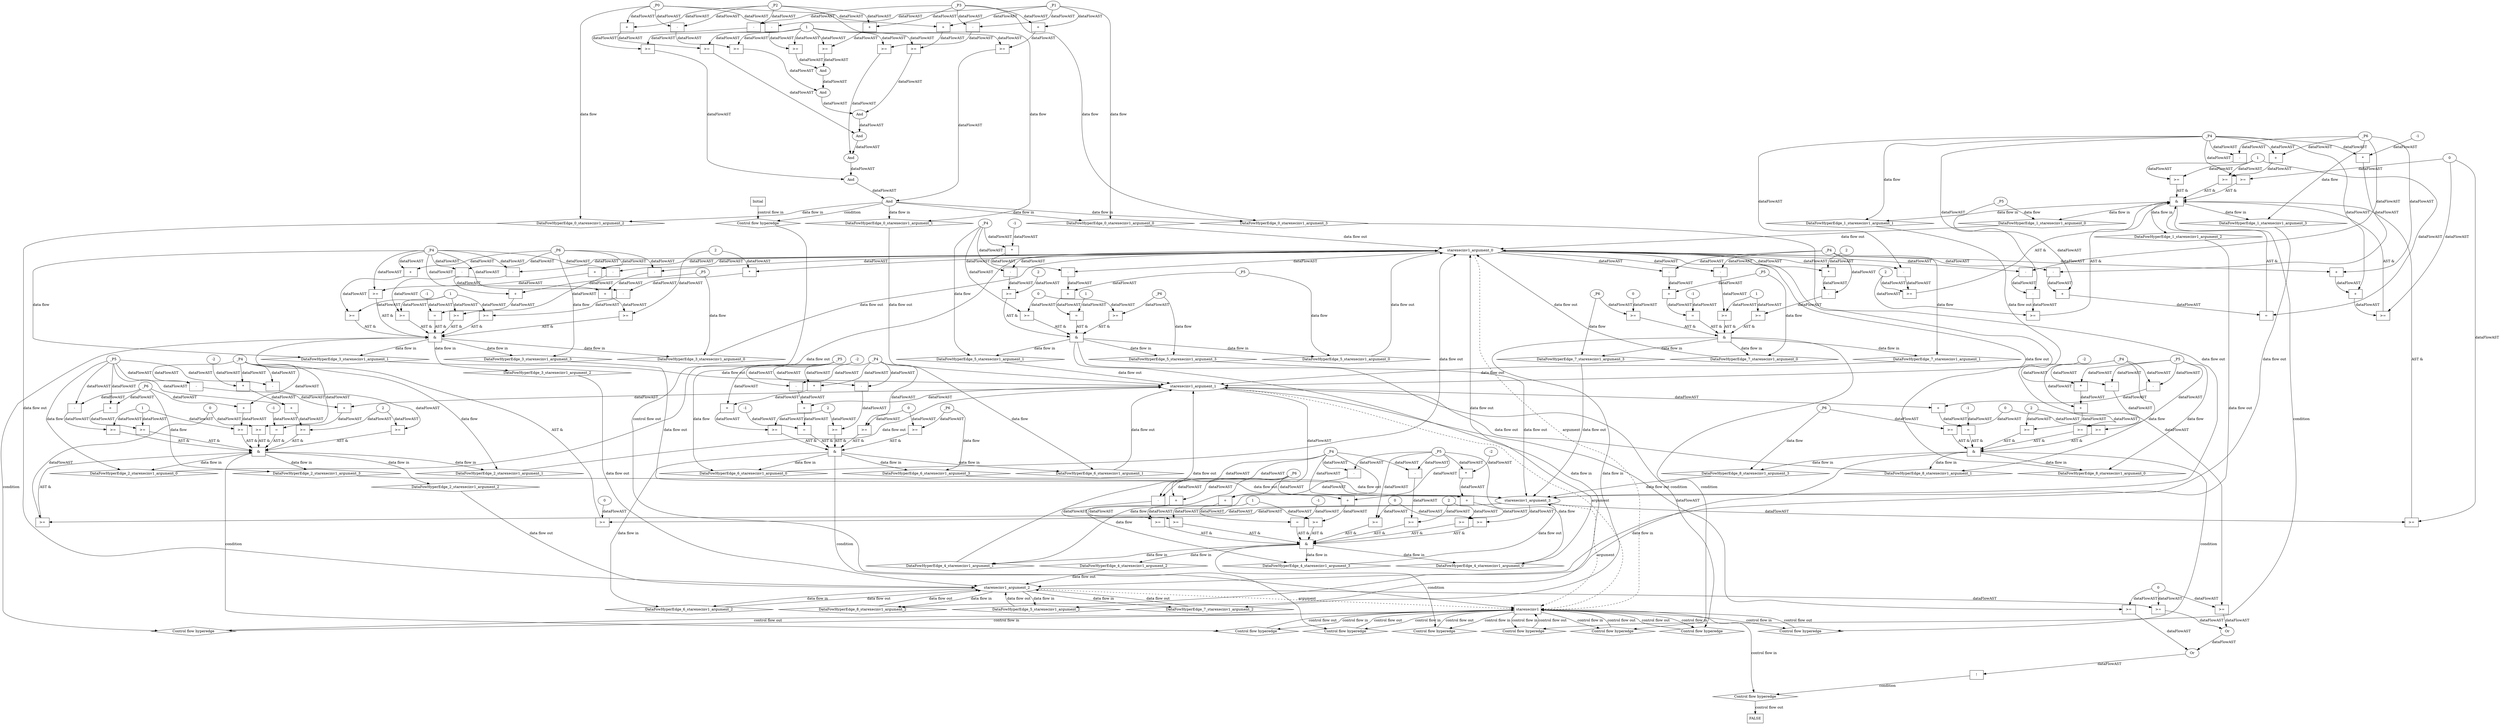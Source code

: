 digraph dag {
"starexecinv1" [label="starexecinv1" nodeName="starexecinv1" class=cfn  shape="rect"];
FALSE [label="FALSE" nodeName=FALSE class=cfn  shape="rect"];
Initial [label="Initial" nodeName=Initial class=cfn  shape="rect"];
ControlFowHyperEdge_0 [label="Control flow hyperedge" nodeName=ControlFowHyperEdge_0 class=controlFlowHyperEdge shape="diamond"];
"Initial" -> ControlFowHyperEdge_0 [label="control flow in"]
ControlFowHyperEdge_0 -> "starexecinv1" [label="control flow out"]
ControlFowHyperEdge_1 [label="Control flow hyperedge" nodeName=ControlFowHyperEdge_1 class=controlFlowHyperEdge shape="diamond"];
"starexecinv1" -> ControlFowHyperEdge_1 [label="control flow in"]
ControlFowHyperEdge_1 -> "starexecinv1" [label="control flow out"]
ControlFowHyperEdge_2 [label="Control flow hyperedge" nodeName=ControlFowHyperEdge_2 class=controlFlowHyperEdge shape="diamond"];
"starexecinv1" -> ControlFowHyperEdge_2 [label="control flow in"]
ControlFowHyperEdge_2 -> "starexecinv1" [label="control flow out"]
ControlFowHyperEdge_3 [label="Control flow hyperedge" nodeName=ControlFowHyperEdge_3 class=controlFlowHyperEdge shape="diamond"];
"starexecinv1" -> ControlFowHyperEdge_3 [label="control flow in"]
ControlFowHyperEdge_3 -> "starexecinv1" [label="control flow out"]
ControlFowHyperEdge_4 [label="Control flow hyperedge" nodeName=ControlFowHyperEdge_4 class=controlFlowHyperEdge shape="diamond"];
"starexecinv1" -> ControlFowHyperEdge_4 [label="control flow in"]
ControlFowHyperEdge_4 -> "starexecinv1" [label="control flow out"]
ControlFowHyperEdge_5 [label="Control flow hyperedge" nodeName=ControlFowHyperEdge_5 class=controlFlowHyperEdge shape="diamond"];
"starexecinv1" -> ControlFowHyperEdge_5 [label="control flow in"]
ControlFowHyperEdge_5 -> "starexecinv1" [label="control flow out"]
ControlFowHyperEdge_6 [label="Control flow hyperedge" nodeName=ControlFowHyperEdge_6 class=controlFlowHyperEdge shape="diamond"];
"starexecinv1" -> ControlFowHyperEdge_6 [label="control flow in"]
ControlFowHyperEdge_6 -> "starexecinv1" [label="control flow out"]
ControlFowHyperEdge_7 [label="Control flow hyperedge" nodeName=ControlFowHyperEdge_7 class=controlFlowHyperEdge shape="diamond"];
"starexecinv1" -> ControlFowHyperEdge_7 [label="control flow in"]
ControlFowHyperEdge_7 -> "starexecinv1" [label="control flow out"]
ControlFowHyperEdge_8 [label="Control flow hyperedge" nodeName=ControlFowHyperEdge_8 class=controlFlowHyperEdge shape="diamond"];
"starexecinv1" -> ControlFowHyperEdge_8 [label="control flow in"]
ControlFowHyperEdge_8 -> "starexecinv1" [label="control flow out"]
ControlFowHyperEdge_9 [label="Control flow hyperedge" nodeName=ControlFowHyperEdge_9 class=controlFlowHyperEdge shape="diamond"];
"starexecinv1" -> ControlFowHyperEdge_9 [label="control flow in"]
ControlFowHyperEdge_9 -> "FALSE" [label="control flow out"]
"starexecinv1_argument_0" [label="starexecinv1_argument_0" nodeName=argument0 class=argument  head="starexecinv1" shape="oval"];
"starexecinv1_argument_0" -> "starexecinv1"[label="argument" style="dashed"]
"starexecinv1_argument_1" [label="starexecinv1_argument_1" nodeName=argument1 class=argument  head="starexecinv1" shape="oval"];
"starexecinv1_argument_1" -> "starexecinv1"[label="argument" style="dashed"]
"starexecinv1_argument_2" [label="starexecinv1_argument_2" nodeName=argument2 class=argument  head="starexecinv1" shape="oval"];
"starexecinv1_argument_2" -> "starexecinv1"[label="argument" style="dashed"]
"starexecinv1_argument_3" [label="starexecinv1_argument_3" nodeName=argument3 class=argument  head="starexecinv1" shape="oval"];
"starexecinv1_argument_3" -> "starexecinv1"[label="argument" style="dashed"]

"xxxstarexecinv1___Initial_0xxxguard_0_node_0" [label="And" nodeName="xxxstarexecinv1___Initial_0xxxguard_0_node_0" class=Operator ];
"xxxstarexecinv1___Initial_0xxxguard_0_node_1" [label="And" nodeName="xxxstarexecinv1___Initial_0xxxguard_0_node_1" class=Operator ];
"xxxstarexecinv1___Initial_0xxxguard_0_node_2" [label="And" nodeName="xxxstarexecinv1___Initial_0xxxguard_0_node_2" class=Operator ];
"xxxstarexecinv1___Initial_0xxxguard_0_node_3" [label="And" nodeName="xxxstarexecinv1___Initial_0xxxguard_0_node_3" class=Operator ];
"xxxstarexecinv1___Initial_0xxxguard_0_node_4" [label="And" nodeName="xxxstarexecinv1___Initial_0xxxguard_0_node_4" class=Operator ];
"xxxstarexecinv1___Initial_0xxxguard_0_node_5" [label="And" nodeName="xxxstarexecinv1___Initial_0xxxguard_0_node_5" class=Operator ];
"xxxstarexecinv1___Initial_0xxxguard_0_node_6" [label="And" nodeName="xxxstarexecinv1___Initial_0xxxguard_0_node_6" class=Operator ];
"xxxstarexecinv1___Initial_0xxxguard_0_node_7" [label=">=" nodeName="xxxstarexecinv1___Initial_0xxxguard_0_node_7" class=Operator  shape="rect"];
"xxxstarexecinv1___Initial_0xxxguard_0_node_8" [label="+" nodeName="xxxstarexecinv1___Initial_0xxxguard_0_node_8" class= Operator shape="rect"];
"xxxstarexecinv1___Initial_0xxxguard_0_node_11" [label="1" nodeName="xxxstarexecinv1___Initial_0xxxguard_0_node_11" class=Literal ];
"xxxstarexecinv1___Initial_0xxxguard_0_node_12" [label=">=" nodeName="xxxstarexecinv1___Initial_0xxxguard_0_node_12" class=Operator  shape="rect"];
"xxxstarexecinv1___Initial_0xxxguard_0_node_13" [label="-" nodeName="xxxstarexecinv1___Initial_0xxxguard_0_node_13" class= Operator shape="rect"];
"xxxstarexecinv1___Initial_0xxxguard_0_node_17" [label=">=" nodeName="xxxstarexecinv1___Initial_0xxxguard_0_node_17" class=Operator  shape="rect"];
"xxxstarexecinv1___Initial_0xxxguard_0_node_18" [label="-" nodeName="xxxstarexecinv1___Initial_0xxxguard_0_node_18" class= Operator shape="rect"];
"xxxstarexecinv1___Initial_0xxxguard_0_node_22" [label=">=" nodeName="xxxstarexecinv1___Initial_0xxxguard_0_node_22" class=Operator  shape="rect"];
"xxxstarexecinv1___Initial_0xxxguard_0_node_23" [label="+" nodeName="xxxstarexecinv1___Initial_0xxxguard_0_node_23" class= Operator shape="rect"];
"xxxstarexecinv1___Initial_0xxxguard_0_node_27" [label=">=" nodeName="xxxstarexecinv1___Initial_0xxxguard_0_node_27" class=Operator  shape="rect"];
"xxxstarexecinv1___Initial_0xxxguard_0_node_28" [label="+" nodeName="xxxstarexecinv1___Initial_0xxxguard_0_node_28" class= Operator shape="rect"];
"xxxstarexecinv1___Initial_0xxxguard_0_node_32" [label=">=" nodeName="xxxstarexecinv1___Initial_0xxxguard_0_node_32" class=Operator  shape="rect"];
"xxxstarexecinv1___Initial_0xxxguard_0_node_33" [label="-" nodeName="xxxstarexecinv1___Initial_0xxxguard_0_node_33" class= Operator shape="rect"];
"xxxstarexecinv1___Initial_0xxxguard_0_node_37" [label=">=" nodeName="xxxstarexecinv1___Initial_0xxxguard_0_node_37" class=Operator  shape="rect"];
"xxxstarexecinv1___Initial_0xxxguard_0_node_38" [label="-" nodeName="xxxstarexecinv1___Initial_0xxxguard_0_node_38" class= Operator shape="rect"];
"xxxstarexecinv1___Initial_0xxxguard_0_node_42" [label=">=" nodeName="xxxstarexecinv1___Initial_0xxxguard_0_node_42" class=Operator  shape="rect"];
"xxxstarexecinv1___Initial_0xxxguard_0_node_43" [label="+" nodeName="xxxstarexecinv1___Initial_0xxxguard_0_node_43" class= Operator shape="rect"];
"xxxstarexecinv1___Initial_0xxxguard_0_node_1" -> "xxxstarexecinv1___Initial_0xxxguard_0_node_0"[label="dataFlowAST"]
"xxxstarexecinv1___Initial_0xxxguard_0_node_42" -> "xxxstarexecinv1___Initial_0xxxguard_0_node_0"[label="dataFlowAST"]
"xxxstarexecinv1___Initial_0xxxguard_0_node_2" -> "xxxstarexecinv1___Initial_0xxxguard_0_node_1"[label="dataFlowAST"]
"xxxstarexecinv1___Initial_0xxxguard_0_node_37" -> "xxxstarexecinv1___Initial_0xxxguard_0_node_1"[label="dataFlowAST"]
"xxxstarexecinv1___Initial_0xxxguard_0_node_3" -> "xxxstarexecinv1___Initial_0xxxguard_0_node_2"[label="dataFlowAST"]
"xxxstarexecinv1___Initial_0xxxguard_0_node_32" -> "xxxstarexecinv1___Initial_0xxxguard_0_node_2"[label="dataFlowAST"]
"xxxstarexecinv1___Initial_0xxxguard_0_node_4" -> "xxxstarexecinv1___Initial_0xxxguard_0_node_3"[label="dataFlowAST"]
"xxxstarexecinv1___Initial_0xxxguard_0_node_27" -> "xxxstarexecinv1___Initial_0xxxguard_0_node_3"[label="dataFlowAST"]
"xxxstarexecinv1___Initial_0xxxguard_0_node_5" -> "xxxstarexecinv1___Initial_0xxxguard_0_node_4"[label="dataFlowAST"]
"xxxstarexecinv1___Initial_0xxxguard_0_node_22" -> "xxxstarexecinv1___Initial_0xxxguard_0_node_4"[label="dataFlowAST"]
"xxxstarexecinv1___Initial_0xxxguard_0_node_6" -> "xxxstarexecinv1___Initial_0xxxguard_0_node_5"[label="dataFlowAST"]
"xxxstarexecinv1___Initial_0xxxguard_0_node_17" -> "xxxstarexecinv1___Initial_0xxxguard_0_node_5"[label="dataFlowAST"]
"xxxstarexecinv1___Initial_0xxxguard_0_node_7" -> "xxxstarexecinv1___Initial_0xxxguard_0_node_6"[label="dataFlowAST"]
"xxxstarexecinv1___Initial_0xxxguard_0_node_12" -> "xxxstarexecinv1___Initial_0xxxguard_0_node_6"[label="dataFlowAST"]
"xxxstarexecinv1___Initial_0xxxguard_0_node_8" -> "xxxstarexecinv1___Initial_0xxxguard_0_node_7"[label="dataFlowAST"]
"xxxstarexecinv1___Initial_0xxxguard_0_node_11" -> "xxxstarexecinv1___Initial_0xxxguard_0_node_7"[label="dataFlowAST"]
"xxxstarexecinv1___Initial_0xxxdataFlow1_node_0" -> "xxxstarexecinv1___Initial_0xxxguard_0_node_8"[label="dataFlowAST"]
"xxxstarexecinv1___Initial_0xxxdataFlow3_node_0" -> "xxxstarexecinv1___Initial_0xxxguard_0_node_8"[label="dataFlowAST"]
"xxxstarexecinv1___Initial_0xxxguard_0_node_13" -> "xxxstarexecinv1___Initial_0xxxguard_0_node_12"[label="dataFlowAST"]
"xxxstarexecinv1___Initial_0xxxguard_0_node_11" -> "xxxstarexecinv1___Initial_0xxxguard_0_node_12"[label="dataFlowAST"]
"xxxstarexecinv1___Initial_0xxxdataFlow2_node_0" -> "xxxstarexecinv1___Initial_0xxxguard_0_node_13"[label="dataFlowAST"]
"xxxstarexecinv1___Initial_0xxxdataFlow_0_node_0" -> "xxxstarexecinv1___Initial_0xxxguard_0_node_13"[label="dataFlowAST"]
"xxxstarexecinv1___Initial_0xxxguard_0_node_18" -> "xxxstarexecinv1___Initial_0xxxguard_0_node_17"[label="dataFlowAST"]
"xxxstarexecinv1___Initial_0xxxguard_0_node_11" -> "xxxstarexecinv1___Initial_0xxxguard_0_node_17"[label="dataFlowAST"]
"xxxstarexecinv1___Initial_0xxxdataFlow2_node_0" -> "xxxstarexecinv1___Initial_0xxxguard_0_node_18"[label="dataFlowAST"]
"xxxstarexecinv1___Initial_0xxxdataFlow1_node_0" -> "xxxstarexecinv1___Initial_0xxxguard_0_node_18"[label="dataFlowAST"]
"xxxstarexecinv1___Initial_0xxxguard_0_node_23" -> "xxxstarexecinv1___Initial_0xxxguard_0_node_22"[label="dataFlowAST"]
"xxxstarexecinv1___Initial_0xxxguard_0_node_11" -> "xxxstarexecinv1___Initial_0xxxguard_0_node_22"[label="dataFlowAST"]
"xxxstarexecinv1___Initial_0xxxdataFlow_0_node_0" -> "xxxstarexecinv1___Initial_0xxxguard_0_node_23"[label="dataFlowAST"]
"xxxstarexecinv1___Initial_0xxxdataFlow2_node_0" -> "xxxstarexecinv1___Initial_0xxxguard_0_node_23"[label="dataFlowAST"]
"xxxstarexecinv1___Initial_0xxxguard_0_node_28" -> "xxxstarexecinv1___Initial_0xxxguard_0_node_27"[label="dataFlowAST"]
"xxxstarexecinv1___Initial_0xxxguard_0_node_11" -> "xxxstarexecinv1___Initial_0xxxguard_0_node_27"[label="dataFlowAST"]
"xxxstarexecinv1___Initial_0xxxdataFlow1_node_0" -> "xxxstarexecinv1___Initial_0xxxguard_0_node_28"[label="dataFlowAST"]
"xxxstarexecinv1___Initial_0xxxdataFlow2_node_0" -> "xxxstarexecinv1___Initial_0xxxguard_0_node_28"[label="dataFlowAST"]
"xxxstarexecinv1___Initial_0xxxguard_0_node_33" -> "xxxstarexecinv1___Initial_0xxxguard_0_node_32"[label="dataFlowAST"]
"xxxstarexecinv1___Initial_0xxxguard_0_node_11" -> "xxxstarexecinv1___Initial_0xxxguard_0_node_32"[label="dataFlowAST"]
"xxxstarexecinv1___Initial_0xxxdataFlow3_node_0" -> "xxxstarexecinv1___Initial_0xxxguard_0_node_33"[label="dataFlowAST"]
"xxxstarexecinv1___Initial_0xxxdataFlow_0_node_0" -> "xxxstarexecinv1___Initial_0xxxguard_0_node_33"[label="dataFlowAST"]
"xxxstarexecinv1___Initial_0xxxguard_0_node_38" -> "xxxstarexecinv1___Initial_0xxxguard_0_node_37"[label="dataFlowAST"]
"xxxstarexecinv1___Initial_0xxxguard_0_node_11" -> "xxxstarexecinv1___Initial_0xxxguard_0_node_37"[label="dataFlowAST"]
"xxxstarexecinv1___Initial_0xxxdataFlow3_node_0" -> "xxxstarexecinv1___Initial_0xxxguard_0_node_38"[label="dataFlowAST"]
"xxxstarexecinv1___Initial_0xxxdataFlow1_node_0" -> "xxxstarexecinv1___Initial_0xxxguard_0_node_38"[label="dataFlowAST"]
"xxxstarexecinv1___Initial_0xxxguard_0_node_43" -> "xxxstarexecinv1___Initial_0xxxguard_0_node_42"[label="dataFlowAST"]
"xxxstarexecinv1___Initial_0xxxguard_0_node_11" -> "xxxstarexecinv1___Initial_0xxxguard_0_node_42"[label="dataFlowAST"]
"xxxstarexecinv1___Initial_0xxxdataFlow_0_node_0" -> "xxxstarexecinv1___Initial_0xxxguard_0_node_43"[label="dataFlowAST"]
"xxxstarexecinv1___Initial_0xxxdataFlow3_node_0" -> "xxxstarexecinv1___Initial_0xxxguard_0_node_43"[label="dataFlowAST"]

"xxxstarexecinv1___Initial_0xxxguard_0_node_0" -> "ControlFowHyperEdge_0" [label="condition"];
"xxxstarexecinv1___Initial_0xxxdataFlow_0_node_0" [label="_P1" nodeName="xxxstarexecinv1___Initial_0xxxdataFlow_0_node_0" class=Constant ];

"xxxstarexecinv1___Initial_0xxxdataFlow_0_node_0" -> "DataFowHyperEdge_0_starexecinv1_argument_0" [label="data flow"];
"xxxstarexecinv1___Initial_0xxxdataFlow1_node_0" [label="_P2" nodeName="xxxstarexecinv1___Initial_0xxxdataFlow1_node_0" class=Constant ];

"xxxstarexecinv1___Initial_0xxxdataFlow1_node_0" -> "DataFowHyperEdge_0_starexecinv1_argument_1" [label="data flow"];
"xxxstarexecinv1___Initial_0xxxdataFlow2_node_0" [label="_P0" nodeName="xxxstarexecinv1___Initial_0xxxdataFlow2_node_0" class=Constant ];

"xxxstarexecinv1___Initial_0xxxdataFlow2_node_0" -> "DataFowHyperEdge_0_starexecinv1_argument_2" [label="data flow"];
"xxxstarexecinv1___Initial_0xxxdataFlow3_node_0" [label="_P3" nodeName="xxxstarexecinv1___Initial_0xxxdataFlow3_node_0" class=Constant ];

"xxxstarexecinv1___Initial_0xxxdataFlow3_node_0" -> "DataFowHyperEdge_0_starexecinv1_argument_3" [label="data flow"];
"xxxstarexecinv1___starexecinv1_1xxx_and" [label="&" nodeName="xxxstarexecinv1___starexecinv1_1xxx_and" class=Operator shape="rect"];
"xxxstarexecinv1___starexecinv1_1xxxguard6_node_0" [label=">=" nodeName="xxxstarexecinv1___starexecinv1_1xxxguard6_node_0" class=Operator  shape="rect"];
"xxxstarexecinv1___starexecinv1_1xxxguard1_node_2" -> "xxxstarexecinv1___starexecinv1_1xxxguard6_node_0"[label="dataFlowAST"]
"starexecinv1_argument_3" -> "xxxstarexecinv1___starexecinv1_1xxxguard6_node_0"[label="dataFlowAST"]

"xxxstarexecinv1___starexecinv1_1xxxguard6_node_0" -> "xxxstarexecinv1___starexecinv1_1xxx_and" [label="AST &"];
"xxxstarexecinv1___starexecinv1_1xxxguard_0_node_0" [label=">=" nodeName="xxxstarexecinv1___starexecinv1_1xxxguard_0_node_0" class=Operator  shape="rect"];
"xxxstarexecinv1___starexecinv1_1xxxguard_0_node_1" [label="+" nodeName="xxxstarexecinv1___starexecinv1_1xxxguard_0_node_1" class= Operator shape="rect"];
"xxxstarexecinv1___starexecinv1_1xxxguard_0_node_4" [label="1" nodeName="xxxstarexecinv1___starexecinv1_1xxxguard_0_node_4" class=Literal ];
"xxxstarexecinv1___starexecinv1_1xxxguard_0_node_1" -> "xxxstarexecinv1___starexecinv1_1xxxguard_0_node_0"[label="dataFlowAST"]
"xxxstarexecinv1___starexecinv1_1xxxguard_0_node_4" -> "xxxstarexecinv1___starexecinv1_1xxxguard_0_node_0"[label="dataFlowAST"]
"xxxstarexecinv1___starexecinv1_1xxxdataFlow1_node_0" -> "xxxstarexecinv1___starexecinv1_1xxxguard_0_node_1"[label="dataFlowAST"]
"xxxstarexecinv1___starexecinv1_1xxxdataFlow2_node_0" -> "xxxstarexecinv1___starexecinv1_1xxxguard_0_node_1"[label="dataFlowAST"]

"xxxstarexecinv1___starexecinv1_1xxxguard_0_node_0" -> "xxxstarexecinv1___starexecinv1_1xxx_and" [label="AST &"];
"xxxstarexecinv1___starexecinv1_1xxxguard1_node_0" [label=">=" nodeName="xxxstarexecinv1___starexecinv1_1xxxguard1_node_0" class=Operator  shape="rect"];
"xxxstarexecinv1___starexecinv1_1xxxguard1_node_2" [label="0" nodeName="xxxstarexecinv1___starexecinv1_1xxxguard1_node_2" class=Literal ];
"xxxstarexecinv1___starexecinv1_1xxxdataFlow1_node_0" -> "xxxstarexecinv1___starexecinv1_1xxxguard1_node_0"[label="dataFlowAST"]
"xxxstarexecinv1___starexecinv1_1xxxguard1_node_2" -> "xxxstarexecinv1___starexecinv1_1xxxguard1_node_0"[label="dataFlowAST"]

"xxxstarexecinv1___starexecinv1_1xxxguard1_node_0" -> "xxxstarexecinv1___starexecinv1_1xxx_and" [label="AST &"];
"xxxstarexecinv1___starexecinv1_1xxxguard5_node_0" [label=">=" nodeName="xxxstarexecinv1___starexecinv1_1xxxguard5_node_0" class=Operator  shape="rect"];
"xxxstarexecinv1___starexecinv1_1xxxguard5_node_1" [label="-" nodeName="xxxstarexecinv1___starexecinv1_1xxxguard5_node_1" class= Operator shape="rect"];
"xxxstarexecinv1___starexecinv1_1xxxguard5_node_1" -> "xxxstarexecinv1___starexecinv1_1xxxguard5_node_0"[label="dataFlowAST"]
"xxxstarexecinv1___starexecinv1_1xxxguard_0_node_4" -> "xxxstarexecinv1___starexecinv1_1xxxguard5_node_0"[label="dataFlowAST"]
"xxxstarexecinv1___starexecinv1_1xxxdataFlow2_node_0" -> "xxxstarexecinv1___starexecinv1_1xxxguard5_node_1"[label="dataFlowAST"]
"xxxstarexecinv1___starexecinv1_1xxxdataFlow1_node_0" -> "xxxstarexecinv1___starexecinv1_1xxxguard5_node_1"[label="dataFlowAST"]

"xxxstarexecinv1___starexecinv1_1xxxguard5_node_0" -> "xxxstarexecinv1___starexecinv1_1xxx_and" [label="AST &"];
"xxxstarexecinv1___starexecinv1_1xxxguard2_node_0" [label=">=" nodeName="xxxstarexecinv1___starexecinv1_1xxxguard2_node_0" class=Operator  shape="rect"];
"xxxstarexecinv1___starexecinv1_1xxxguard2_node_1" [label="+" nodeName="xxxstarexecinv1___starexecinv1_1xxxguard2_node_1" class= Operator shape="rect"];
"xxxstarexecinv1___starexecinv1_1xxxguard2_node_3" [label="+" nodeName="xxxstarexecinv1___starexecinv1_1xxxguard2_node_3" class= Operator shape="rect"];
"xxxstarexecinv1___starexecinv1_1xxxguard2_node_1" -> "xxxstarexecinv1___starexecinv1_1xxxguard2_node_0"[label="dataFlowAST"]
"xxxstarexecinv1___starexecinv1_1xxxguard1_node_2" -> "xxxstarexecinv1___starexecinv1_1xxxguard2_node_0"[label="dataFlowAST"]
"xxxstarexecinv1___starexecinv1_1xxxdataFlow1_node_0" -> "xxxstarexecinv1___starexecinv1_1xxxguard2_node_1"[label="dataFlowAST"]
"xxxstarexecinv1___starexecinv1_1xxxguard2_node_3" -> "xxxstarexecinv1___starexecinv1_1xxxguard2_node_1"[label="dataFlowAST"]
"xxxstarexecinv1___starexecinv1_1xxxdataFlow2_node_0" -> "xxxstarexecinv1___starexecinv1_1xxxguard2_node_3"[label="dataFlowAST"]
"starexecinv1_argument_0" -> "xxxstarexecinv1___starexecinv1_1xxxguard2_node_3"[label="dataFlowAST"]

"xxxstarexecinv1___starexecinv1_1xxxguard2_node_0" -> "xxxstarexecinv1___starexecinv1_1xxx_and" [label="AST &"];
"xxxstarexecinv1___starexecinv1_1xxxguard7_node_0" [label=">=" nodeName="xxxstarexecinv1___starexecinv1_1xxxguard7_node_0" class=Operator  shape="rect"];
"xxxstarexecinv1___starexecinv1_1xxxguard7_node_1" [label="-" nodeName="xxxstarexecinv1___starexecinv1_1xxxguard7_node_1" class= Operator shape="rect"];
"xxxstarexecinv1___starexecinv1_1xxxguard7_node_1" -> "xxxstarexecinv1___starexecinv1_1xxxguard7_node_0"[label="dataFlowAST"]
"xxxstarexecinv1___starexecinv1_1xxxguard3_node_6" -> "xxxstarexecinv1___starexecinv1_1xxxguard7_node_0"[label="dataFlowAST"]
"starexecinv1_argument_0" -> "xxxstarexecinv1___starexecinv1_1xxxguard7_node_1"[label="dataFlowAST"]
"xxxstarexecinv1___starexecinv1_1xxxdataFlow1_node_0" -> "xxxstarexecinv1___starexecinv1_1xxxguard7_node_1"[label="dataFlowAST"]

"xxxstarexecinv1___starexecinv1_1xxxguard7_node_0" -> "xxxstarexecinv1___starexecinv1_1xxx_and" [label="AST &"];
"xxxstarexecinv1___starexecinv1_1xxxguard4_node_0" [label="=" nodeName="xxxstarexecinv1___starexecinv1_1xxxguard4_node_0" class=Operator  shape="rect"];
"xxxstarexecinv1___starexecinv1_1xxxguard4_node_1" [label="+" nodeName="xxxstarexecinv1___starexecinv1_1xxxguard4_node_1" class= Operator shape="rect"];
"xxxstarexecinv1___starexecinv1_1xxxguard4_node_3" [label="-" nodeName="xxxstarexecinv1___starexecinv1_1xxxguard4_node_3" class= Operator shape="rect"];
"xxxstarexecinv1___starexecinv1_1xxxguard4_node_4" [label="*" nodeName="xxxstarexecinv1___starexecinv1_1xxxguard4_node_4" class=Operator  shape="rect"];
"xxxstarexecinv1___starexecinv1_1xxxguard4_node_5" [label="-1" nodeName="xxxstarexecinv1___starexecinv1_1xxxguard4_node_5" class=Coeff ];
"xxxstarexecinv1___starexecinv1_1xxxguard4_node_1" -> "xxxstarexecinv1___starexecinv1_1xxxguard4_node_0"[label="dataFlowAST"]
"xxxstarexecinv1___starexecinv1_1xxxguard_0_node_4" -> "xxxstarexecinv1___starexecinv1_1xxxguard4_node_0"[label="dataFlowAST"]
"xxxstarexecinv1___starexecinv1_1xxxdataFlow_0_node_0" -> "xxxstarexecinv1___starexecinv1_1xxxguard4_node_1"[label="dataFlowAST"]
"xxxstarexecinv1___starexecinv1_1xxxguard4_node_3" -> "xxxstarexecinv1___starexecinv1_1xxxguard4_node_1"[label="dataFlowAST"]
"xxxstarexecinv1___starexecinv1_1xxxguard4_node_4" -> "xxxstarexecinv1___starexecinv1_1xxxguard4_node_3"[label="dataFlowAST"]
"starexecinv1_argument_0" -> "xxxstarexecinv1___starexecinv1_1xxxguard4_node_3"[label="dataFlowAST"]
"xxxstarexecinv1___starexecinv1_1xxxguard4_node_5" -> "xxxstarexecinv1___starexecinv1_1xxxguard4_node_4"[label="dataFlowAST"]
"xxxstarexecinv1___starexecinv1_1xxxdataFlow1_node_0" -> "xxxstarexecinv1___starexecinv1_1xxxguard4_node_4"[label="dataFlowAST"]

"xxxstarexecinv1___starexecinv1_1xxxguard4_node_0" -> "xxxstarexecinv1___starexecinv1_1xxx_and" [label="AST &"];
"xxxstarexecinv1___starexecinv1_1xxxguard3_node_0" [label=">=" nodeName="xxxstarexecinv1___starexecinv1_1xxxguard3_node_0" class=Operator  shape="rect"];
"xxxstarexecinv1___starexecinv1_1xxxguard3_node_1" [label="-" nodeName="xxxstarexecinv1___starexecinv1_1xxxguard3_node_1" class= Operator shape="rect"];
"xxxstarexecinv1___starexecinv1_1xxxguard3_node_2" [label="-" nodeName="xxxstarexecinv1___starexecinv1_1xxxguard3_node_2" class= Operator shape="rect"];
"xxxstarexecinv1___starexecinv1_1xxxguard3_node_6" [label="2" nodeName="xxxstarexecinv1___starexecinv1_1xxxguard3_node_6" class=Literal ];
"xxxstarexecinv1___starexecinv1_1xxxguard3_node_1" -> "xxxstarexecinv1___starexecinv1_1xxxguard3_node_0"[label="dataFlowAST"]
"xxxstarexecinv1___starexecinv1_1xxxguard3_node_6" -> "xxxstarexecinv1___starexecinv1_1xxxguard3_node_0"[label="dataFlowAST"]
"xxxstarexecinv1___starexecinv1_1xxxguard3_node_2" -> "xxxstarexecinv1___starexecinv1_1xxxguard3_node_1"[label="dataFlowAST"]
"xxxstarexecinv1___starexecinv1_1xxxdataFlow1_node_0" -> "xxxstarexecinv1___starexecinv1_1xxxguard3_node_1"[label="dataFlowAST"]
"xxxstarexecinv1___starexecinv1_1xxxdataFlow2_node_0" -> "xxxstarexecinv1___starexecinv1_1xxxguard3_node_2"[label="dataFlowAST"]
"starexecinv1_argument_0" -> "xxxstarexecinv1___starexecinv1_1xxxguard3_node_2"[label="dataFlowAST"]

"xxxstarexecinv1___starexecinv1_1xxxguard3_node_0" -> "xxxstarexecinv1___starexecinv1_1xxx_and" [label="AST &"];
"xxxstarexecinv1___starexecinv1_1xxx_and" -> "ControlFowHyperEdge_1" [label="condition"];
"xxxstarexecinv1___starexecinv1_1xxxdataFlow_0_node_0" [label="_P5" nodeName="xxxstarexecinv1___starexecinv1_1xxxdataFlow_0_node_0" class=Constant ];

"xxxstarexecinv1___starexecinv1_1xxxdataFlow_0_node_0" -> "DataFowHyperEdge_1_starexecinv1_argument_0" [label="data flow"];
"xxxstarexecinv1___starexecinv1_1xxxdataFlow1_node_0" [label="_P4" nodeName="xxxstarexecinv1___starexecinv1_1xxxdataFlow1_node_0" class=Constant ];

"xxxstarexecinv1___starexecinv1_1xxxdataFlow1_node_0" -> "DataFowHyperEdge_1_starexecinv1_argument_1" [label="data flow"];
"xxxstarexecinv1___starexecinv1_1xxxdataFlow2_node_0" [label="_P6" nodeName="xxxstarexecinv1___starexecinv1_1xxxdataFlow2_node_0" class=Constant ];

"xxxstarexecinv1___starexecinv1_1xxxdataFlow2_node_0" -> "DataFowHyperEdge_1_starexecinv1_argument_3" [label="data flow"];
"xxxstarexecinv1___starexecinv1_2xxx_and" [label="&" nodeName="xxxstarexecinv1___starexecinv1_2xxx_and" class=Operator shape="rect"];
"xxxstarexecinv1___starexecinv1_2xxxguard6_node_0" [label=">=" nodeName="xxxstarexecinv1___starexecinv1_2xxxguard6_node_0" class=Operator  shape="rect"];
"xxxstarexecinv1___starexecinv1_2xxxdataFlow1_node_0" -> "xxxstarexecinv1___starexecinv1_2xxxguard6_node_0"[label="dataFlowAST"]
"xxxstarexecinv1___starexecinv1_2xxxguard1_node_1" -> "xxxstarexecinv1___starexecinv1_2xxxguard6_node_0"[label="dataFlowAST"]

"xxxstarexecinv1___starexecinv1_2xxxguard6_node_0" -> "xxxstarexecinv1___starexecinv1_2xxx_and" [label="AST &"];
"xxxstarexecinv1___starexecinv1_2xxxguard3_node_0" [label=">=" nodeName="xxxstarexecinv1___starexecinv1_2xxxguard3_node_0" class=Operator  shape="rect"];
"xxxstarexecinv1___starexecinv1_2xxxguard3_node_1" [label="-" nodeName="xxxstarexecinv1___starexecinv1_2xxxguard3_node_1" class= Operator shape="rect"];
"xxxstarexecinv1___starexecinv1_2xxxguard3_node_1" -> "xxxstarexecinv1___starexecinv1_2xxxguard3_node_0"[label="dataFlowAST"]
"xxxstarexecinv1___starexecinv1_2xxxguard_0_node_4" -> "xxxstarexecinv1___starexecinv1_2xxxguard3_node_0"[label="dataFlowAST"]
"xxxstarexecinv1___starexecinv1_2xxxdataFlow2_node_0" -> "xxxstarexecinv1___starexecinv1_2xxxguard3_node_1"[label="dataFlowAST"]
"xxxstarexecinv1___starexecinv1_2xxxdataFlow_0_node_0" -> "xxxstarexecinv1___starexecinv1_2xxxguard3_node_1"[label="dataFlowAST"]

"xxxstarexecinv1___starexecinv1_2xxxguard3_node_0" -> "xxxstarexecinv1___starexecinv1_2xxx_and" [label="AST &"];
"xxxstarexecinv1___starexecinv1_2xxxguard5_node_0" [label=">=" nodeName="xxxstarexecinv1___starexecinv1_2xxxguard5_node_0" class=Operator  shape="rect"];
"xxxstarexecinv1___starexecinv1_2xxxguard5_node_1" [label="+" nodeName="xxxstarexecinv1___starexecinv1_2xxxguard5_node_1" class= Operator shape="rect"];
"xxxstarexecinv1___starexecinv1_2xxxguard5_node_1" -> "xxxstarexecinv1___starexecinv1_2xxxguard5_node_0"[label="dataFlowAST"]
"xxxstarexecinv1___starexecinv1_2xxxguard_0_node_4" -> "xxxstarexecinv1___starexecinv1_2xxxguard5_node_0"[label="dataFlowAST"]
"xxxstarexecinv1___starexecinv1_2xxxdataFlow_0_node_0" -> "xxxstarexecinv1___starexecinv1_2xxxguard5_node_1"[label="dataFlowAST"]
"xxxstarexecinv1___starexecinv1_2xxxdataFlow2_node_0" -> "xxxstarexecinv1___starexecinv1_2xxxguard5_node_1"[label="dataFlowAST"]

"xxxstarexecinv1___starexecinv1_2xxxguard5_node_0" -> "xxxstarexecinv1___starexecinv1_2xxx_and" [label="AST &"];
"xxxstarexecinv1___starexecinv1_2xxxguard4_node_0" [label="=" nodeName="xxxstarexecinv1___starexecinv1_2xxxguard4_node_0" class=Operator  shape="rect"];
"xxxstarexecinv1___starexecinv1_2xxxguard4_node_1" [label="+" nodeName="xxxstarexecinv1___starexecinv1_2xxxguard4_node_1" class= Operator shape="rect"];
"xxxstarexecinv1___starexecinv1_2xxxguard4_node_3" [label="-" nodeName="xxxstarexecinv1___starexecinv1_2xxxguard4_node_3" class= Operator shape="rect"];
"xxxstarexecinv1___starexecinv1_2xxxguard4_node_6" [label="-1" nodeName="xxxstarexecinv1___starexecinv1_2xxxguard4_node_6" class=Literal ];
"xxxstarexecinv1___starexecinv1_2xxxguard4_node_1" -> "xxxstarexecinv1___starexecinv1_2xxxguard4_node_0"[label="dataFlowAST"]
"xxxstarexecinv1___starexecinv1_2xxxguard4_node_6" -> "xxxstarexecinv1___starexecinv1_2xxxguard4_node_0"[label="dataFlowAST"]
"starexecinv1_argument_1" -> "xxxstarexecinv1___starexecinv1_2xxxguard4_node_1"[label="dataFlowAST"]
"xxxstarexecinv1___starexecinv1_2xxxguard4_node_3" -> "xxxstarexecinv1___starexecinv1_2xxxguard4_node_1"[label="dataFlowAST"]
"xxxstarexecinv1___starexecinv1_2xxxdataFlow1_node_0" -> "xxxstarexecinv1___starexecinv1_2xxxguard4_node_3"[label="dataFlowAST"]
"xxxstarexecinv1___starexecinv1_2xxxdataFlow_0_node_0" -> "xxxstarexecinv1___starexecinv1_2xxxguard4_node_3"[label="dataFlowAST"]

"xxxstarexecinv1___starexecinv1_2xxxguard4_node_0" -> "xxxstarexecinv1___starexecinv1_2xxx_and" [label="AST &"];
"xxxstarexecinv1___starexecinv1_2xxxguard_0_node_0" [label=">=" nodeName="xxxstarexecinv1___starexecinv1_2xxxguard_0_node_0" class=Operator  shape="rect"];
"xxxstarexecinv1___starexecinv1_2xxxguard_0_node_1" [label="+" nodeName="xxxstarexecinv1___starexecinv1_2xxxguard_0_node_1" class= Operator shape="rect"];
"xxxstarexecinv1___starexecinv1_2xxxguard_0_node_4" [label="1" nodeName="xxxstarexecinv1___starexecinv1_2xxxguard_0_node_4" class=Literal ];
"xxxstarexecinv1___starexecinv1_2xxxguard_0_node_1" -> "xxxstarexecinv1___starexecinv1_2xxxguard_0_node_0"[label="dataFlowAST"]
"xxxstarexecinv1___starexecinv1_2xxxguard_0_node_4" -> "xxxstarexecinv1___starexecinv1_2xxxguard_0_node_0"[label="dataFlowAST"]
"xxxstarexecinv1___starexecinv1_2xxxdataFlow2_node_0" -> "xxxstarexecinv1___starexecinv1_2xxxguard_0_node_1"[label="dataFlowAST"]
"xxxstarexecinv1___starexecinv1_2xxxdataFlow1_node_0" -> "xxxstarexecinv1___starexecinv1_2xxxguard_0_node_1"[label="dataFlowAST"]

"xxxstarexecinv1___starexecinv1_2xxxguard_0_node_0" -> "xxxstarexecinv1___starexecinv1_2xxx_and" [label="AST &"];
"xxxstarexecinv1___starexecinv1_2xxxguard1_node_0" [label=">=" nodeName="xxxstarexecinv1___starexecinv1_2xxxguard1_node_0" class=Operator  shape="rect"];
"xxxstarexecinv1___starexecinv1_2xxxguard1_node_1" [label="0" nodeName="xxxstarexecinv1___starexecinv1_2xxxguard1_node_1" class=Literal ];
"xxxstarexecinv1___starexecinv1_2xxxguard1_node_1" -> "xxxstarexecinv1___starexecinv1_2xxxguard1_node_0"[label="dataFlowAST"]
"starexecinv1_argument_3" -> "xxxstarexecinv1___starexecinv1_2xxxguard1_node_0"[label="dataFlowAST"]

"xxxstarexecinv1___starexecinv1_2xxxguard1_node_0" -> "xxxstarexecinv1___starexecinv1_2xxx_and" [label="AST &"];
"xxxstarexecinv1___starexecinv1_2xxxguard7_node_0" [label=">=" nodeName="xxxstarexecinv1___starexecinv1_2xxxguard7_node_0" class=Operator  shape="rect"];
"xxxstarexecinv1___starexecinv1_2xxxguard7_node_1" [label="+" nodeName="xxxstarexecinv1___starexecinv1_2xxxguard7_node_1" class= Operator shape="rect"];
"xxxstarexecinv1___starexecinv1_2xxxguard7_node_3" [label="*" nodeName="xxxstarexecinv1___starexecinv1_2xxxguard7_node_3" class=Operator  shape="rect"];
"xxxstarexecinv1___starexecinv1_2xxxguard7_node_4" [label="-2" nodeName="xxxstarexecinv1___starexecinv1_2xxxguard7_node_4" class=Coeff ];
"xxxstarexecinv1___starexecinv1_2xxxguard7_node_1" -> "xxxstarexecinv1___starexecinv1_2xxxguard7_node_0"[label="dataFlowAST"]
"xxxstarexecinv1___starexecinv1_2xxxguard2_node_4" -> "xxxstarexecinv1___starexecinv1_2xxxguard7_node_0"[label="dataFlowAST"]
"xxxstarexecinv1___starexecinv1_2xxxdataFlow_0_node_0" -> "xxxstarexecinv1___starexecinv1_2xxxguard7_node_1"[label="dataFlowAST"]
"xxxstarexecinv1___starexecinv1_2xxxguard7_node_3" -> "xxxstarexecinv1___starexecinv1_2xxxguard7_node_1"[label="dataFlowAST"]
"xxxstarexecinv1___starexecinv1_2xxxdataFlow1_node_0" -> "xxxstarexecinv1___starexecinv1_2xxxguard7_node_3"[label="dataFlowAST"]
"xxxstarexecinv1___starexecinv1_2xxxguard7_node_4" -> "xxxstarexecinv1___starexecinv1_2xxxguard7_node_3"[label="dataFlowAST"]

"xxxstarexecinv1___starexecinv1_2xxxguard7_node_0" -> "xxxstarexecinv1___starexecinv1_2xxx_and" [label="AST &"];
"xxxstarexecinv1___starexecinv1_2xxxguard2_node_0" [label=">=" nodeName="xxxstarexecinv1___starexecinv1_2xxxguard2_node_0" class=Operator  shape="rect"];
"xxxstarexecinv1___starexecinv1_2xxxguard2_node_1" [label="-" nodeName="xxxstarexecinv1___starexecinv1_2xxxguard2_node_1" class= Operator shape="rect"];
"xxxstarexecinv1___starexecinv1_2xxxguard2_node_4" [label="2" nodeName="xxxstarexecinv1___starexecinv1_2xxxguard2_node_4" class=Literal ];
"xxxstarexecinv1___starexecinv1_2xxxguard2_node_1" -> "xxxstarexecinv1___starexecinv1_2xxxguard2_node_0"[label="dataFlowAST"]
"xxxstarexecinv1___starexecinv1_2xxxguard2_node_4" -> "xxxstarexecinv1___starexecinv1_2xxxguard2_node_0"[label="dataFlowAST"]
"xxxstarexecinv1___starexecinv1_2xxxdataFlow_0_node_0" -> "xxxstarexecinv1___starexecinv1_2xxxguard2_node_1"[label="dataFlowAST"]
"xxxstarexecinv1___starexecinv1_2xxxdataFlow1_node_0" -> "xxxstarexecinv1___starexecinv1_2xxxguard2_node_1"[label="dataFlowAST"]

"xxxstarexecinv1___starexecinv1_2xxxguard2_node_0" -> "xxxstarexecinv1___starexecinv1_2xxx_and" [label="AST &"];
"xxxstarexecinv1___starexecinv1_2xxx_and" -> "ControlFowHyperEdge_2" [label="condition"];
"xxxstarexecinv1___starexecinv1_2xxxdataFlow_0_node_0" [label="_P5" nodeName="xxxstarexecinv1___starexecinv1_2xxxdataFlow_0_node_0" class=Constant ];

"xxxstarexecinv1___starexecinv1_2xxxdataFlow_0_node_0" -> "DataFowHyperEdge_2_starexecinv1_argument_0" [label="data flow"];
"xxxstarexecinv1___starexecinv1_2xxxdataFlow1_node_0" [label="_P4" nodeName="xxxstarexecinv1___starexecinv1_2xxxdataFlow1_node_0" class=Constant ];

"xxxstarexecinv1___starexecinv1_2xxxdataFlow1_node_0" -> "DataFowHyperEdge_2_starexecinv1_argument_1" [label="data flow"];
"xxxstarexecinv1___starexecinv1_2xxxdataFlow2_node_0" [label="_P6" nodeName="xxxstarexecinv1___starexecinv1_2xxxdataFlow2_node_0" class=Constant ];

"xxxstarexecinv1___starexecinv1_2xxxdataFlow2_node_0" -> "DataFowHyperEdge_2_starexecinv1_argument_3" [label="data flow"];
"xxxstarexecinv1___starexecinv1_3xxx_and" [label="&" nodeName="xxxstarexecinv1___starexecinv1_3xxx_and" class=Operator shape="rect"];
"xxxstarexecinv1___starexecinv1_3xxxguard7_node_0" [label=">=" nodeName="xxxstarexecinv1___starexecinv1_3xxxguard7_node_0" class=Operator  shape="rect"];
"xxxstarexecinv1___starexecinv1_3xxxguard7_node_1" [label="-" nodeName="xxxstarexecinv1___starexecinv1_3xxxguard7_node_1" class= Operator shape="rect"];
"xxxstarexecinv1___starexecinv1_3xxxguard7_node_2" [label="*" nodeName="xxxstarexecinv1___starexecinv1_3xxxguard7_node_2" class=Operator  shape="rect"];
"xxxstarexecinv1___starexecinv1_3xxxguard2_node_6" [label="2" nodeName="xxxstarexecinv1___starexecinv1_3xxxguard2_node_6" class=Coeff ];
"xxxstarexecinv1___starexecinv1_3xxxguard7_node_1" -> "xxxstarexecinv1___starexecinv1_3xxxguard7_node_0"[label="dataFlowAST"]
"xxxstarexecinv1___starexecinv1_3xxxguard_0_node_4" -> "xxxstarexecinv1___starexecinv1_3xxxguard7_node_0"[label="dataFlowAST"]
"xxxstarexecinv1___starexecinv1_3xxxguard7_node_2" -> "xxxstarexecinv1___starexecinv1_3xxxguard7_node_1"[label="dataFlowAST"]
"xxxstarexecinv1___starexecinv1_3xxxdataFlow1_node_0" -> "xxxstarexecinv1___starexecinv1_3xxxguard7_node_1"[label="dataFlowAST"]
"xxxstarexecinv1___starexecinv1_3xxxguard2_node_6" -> "xxxstarexecinv1___starexecinv1_3xxxguard7_node_2"[label="dataFlowAST"]
"starexecinv1_argument_0" -> "xxxstarexecinv1___starexecinv1_3xxxguard7_node_2"[label="dataFlowAST"]

"xxxstarexecinv1___starexecinv1_3xxxguard7_node_0" -> "xxxstarexecinv1___starexecinv1_3xxx_and" [label="AST &"];
"xxxstarexecinv1___starexecinv1_3xxxguard_0_node_0" [label=">=" nodeName="xxxstarexecinv1___starexecinv1_3xxxguard_0_node_0" class=Operator  shape="rect"];
"xxxstarexecinv1___starexecinv1_3xxxguard_0_node_1" [label="+" nodeName="xxxstarexecinv1___starexecinv1_3xxxguard_0_node_1" class= Operator shape="rect"];
"xxxstarexecinv1___starexecinv1_3xxxguard_0_node_4" [label="1" nodeName="xxxstarexecinv1___starexecinv1_3xxxguard_0_node_4" class=Literal ];
"xxxstarexecinv1___starexecinv1_3xxxguard_0_node_1" -> "xxxstarexecinv1___starexecinv1_3xxxguard_0_node_0"[label="dataFlowAST"]
"xxxstarexecinv1___starexecinv1_3xxxguard_0_node_4" -> "xxxstarexecinv1___starexecinv1_3xxxguard_0_node_0"[label="dataFlowAST"]
"xxxstarexecinv1___starexecinv1_3xxxdataFlow1_node_0" -> "xxxstarexecinv1___starexecinv1_3xxxguard_0_node_1"[label="dataFlowAST"]
"xxxstarexecinv1___starexecinv1_3xxxdataFlow2_node_0" -> "xxxstarexecinv1___starexecinv1_3xxxguard_0_node_1"[label="dataFlowAST"]

"xxxstarexecinv1___starexecinv1_3xxxguard_0_node_0" -> "xxxstarexecinv1___starexecinv1_3xxx_and" [label="AST &"];
"xxxstarexecinv1___starexecinv1_3xxxguard5_node_0" [label=">=" nodeName="xxxstarexecinv1___starexecinv1_3xxxguard5_node_0" class=Operator  shape="rect"];
"xxxstarexecinv1___starexecinv1_3xxxguard5_node_1" [label="-" nodeName="xxxstarexecinv1___starexecinv1_3xxxguard5_node_1" class= Operator shape="rect"];
"xxxstarexecinv1___starexecinv1_3xxxguard5_node_1" -> "xxxstarexecinv1___starexecinv1_3xxxguard5_node_0"[label="dataFlowAST"]
"xxxstarexecinv1___starexecinv1_3xxxguard_0_node_4" -> "xxxstarexecinv1___starexecinv1_3xxxguard5_node_0"[label="dataFlowAST"]
"xxxstarexecinv1___starexecinv1_3xxxdataFlow2_node_0" -> "xxxstarexecinv1___starexecinv1_3xxxguard5_node_1"[label="dataFlowAST"]
"xxxstarexecinv1___starexecinv1_3xxxdataFlow1_node_0" -> "xxxstarexecinv1___starexecinv1_3xxxguard5_node_1"[label="dataFlowAST"]

"xxxstarexecinv1___starexecinv1_3xxxguard5_node_0" -> "xxxstarexecinv1___starexecinv1_3xxx_and" [label="AST &"];
"xxxstarexecinv1___starexecinv1_3xxxguard4_node_0" [label="=" nodeName="xxxstarexecinv1___starexecinv1_3xxxguard4_node_0" class=Operator  shape="rect"];
"xxxstarexecinv1___starexecinv1_3xxxguard4_node_1" [label="+" nodeName="xxxstarexecinv1___starexecinv1_3xxxguard4_node_1" class= Operator shape="rect"];
"xxxstarexecinv1___starexecinv1_3xxxguard4_node_3" [label="-" nodeName="xxxstarexecinv1___starexecinv1_3xxxguard4_node_3" class= Operator shape="rect"];
"xxxstarexecinv1___starexecinv1_3xxxguard4_node_6" [label="-1" nodeName="xxxstarexecinv1___starexecinv1_3xxxguard4_node_6" class=Literal ];
"xxxstarexecinv1___starexecinv1_3xxxguard4_node_1" -> "xxxstarexecinv1___starexecinv1_3xxxguard4_node_0"[label="dataFlowAST"]
"xxxstarexecinv1___starexecinv1_3xxxguard4_node_6" -> "xxxstarexecinv1___starexecinv1_3xxxguard4_node_0"[label="dataFlowAST"]
"xxxstarexecinv1___starexecinv1_3xxxdataFlow_0_node_0" -> "xxxstarexecinv1___starexecinv1_3xxxguard4_node_1"[label="dataFlowAST"]
"xxxstarexecinv1___starexecinv1_3xxxguard4_node_3" -> "xxxstarexecinv1___starexecinv1_3xxxguard4_node_1"[label="dataFlowAST"]
"starexecinv1_argument_0" -> "xxxstarexecinv1___starexecinv1_3xxxguard4_node_3"[label="dataFlowAST"]
"xxxstarexecinv1___starexecinv1_3xxxdataFlow1_node_0" -> "xxxstarexecinv1___starexecinv1_3xxxguard4_node_3"[label="dataFlowAST"]

"xxxstarexecinv1___starexecinv1_3xxxguard4_node_0" -> "xxxstarexecinv1___starexecinv1_3xxx_and" [label="AST &"];
"xxxstarexecinv1___starexecinv1_3xxxguard1_node_0" [label=">=" nodeName="xxxstarexecinv1___starexecinv1_3xxxguard1_node_0" class=Operator  shape="rect"];
"xxxstarexecinv1___starexecinv1_3xxxguard1_node_1" [label="-" nodeName="xxxstarexecinv1___starexecinv1_3xxxguard1_node_1" class= Operator shape="rect"];
"xxxstarexecinv1___starexecinv1_3xxxguard1_node_1" -> "xxxstarexecinv1___starexecinv1_3xxxguard1_node_0"[label="dataFlowAST"]
"xxxstarexecinv1___starexecinv1_3xxxguard_0_node_4" -> "xxxstarexecinv1___starexecinv1_3xxxguard1_node_0"[label="dataFlowAST"]
"xxxstarexecinv1___starexecinv1_3xxxdataFlow1_node_0" -> "xxxstarexecinv1___starexecinv1_3xxxguard1_node_1"[label="dataFlowAST"]
"starexecinv1_argument_0" -> "xxxstarexecinv1___starexecinv1_3xxxguard1_node_1"[label="dataFlowAST"]

"xxxstarexecinv1___starexecinv1_3xxxguard1_node_0" -> "xxxstarexecinv1___starexecinv1_3xxx_and" [label="AST &"];
"xxxstarexecinv1___starexecinv1_3xxxguard3_node_0" [label=">=" nodeName="xxxstarexecinv1___starexecinv1_3xxxguard3_node_0" class=Operator  shape="rect"];
"xxxstarexecinv1___starexecinv1_3xxxguard3_node_1" [label="+" nodeName="xxxstarexecinv1___starexecinv1_3xxxguard3_node_1" class= Operator shape="rect"];
"xxxstarexecinv1___starexecinv1_3xxxguard3_node_1" -> "xxxstarexecinv1___starexecinv1_3xxxguard3_node_0"[label="dataFlowAST"]
"xxxstarexecinv1___starexecinv1_3xxxdataFlow1_node_0" -> "xxxstarexecinv1___starexecinv1_3xxxguard3_node_0"[label="dataFlowAST"]
"xxxstarexecinv1___starexecinv1_3xxxdataFlow2_node_0" -> "xxxstarexecinv1___starexecinv1_3xxxguard3_node_1"[label="dataFlowAST"]
"starexecinv1_argument_0" -> "xxxstarexecinv1___starexecinv1_3xxxguard3_node_1"[label="dataFlowAST"]

"xxxstarexecinv1___starexecinv1_3xxxguard3_node_0" -> "xxxstarexecinv1___starexecinv1_3xxx_and" [label="AST &"];
"xxxstarexecinv1___starexecinv1_3xxxguard6_node_0" [label=">=" nodeName="xxxstarexecinv1___starexecinv1_3xxxguard6_node_0" class=Operator  shape="rect"];
"xxxstarexecinv1___starexecinv1_3xxxguard6_node_1" [label="0" nodeName="xxxstarexecinv1___starexecinv1_3xxxguard6_node_1" class=Literal ];
"xxxstarexecinv1___starexecinv1_3xxxguard6_node_1" -> "xxxstarexecinv1___starexecinv1_3xxxguard6_node_0"[label="dataFlowAST"]
"starexecinv1_argument_3" -> "xxxstarexecinv1___starexecinv1_3xxxguard6_node_0"[label="dataFlowAST"]

"xxxstarexecinv1___starexecinv1_3xxxguard6_node_0" -> "xxxstarexecinv1___starexecinv1_3xxx_and" [label="AST &"];
"xxxstarexecinv1___starexecinv1_3xxxguard2_node_0" [label=">=" nodeName="xxxstarexecinv1___starexecinv1_3xxxguard2_node_0" class=Operator  shape="rect"];
"xxxstarexecinv1___starexecinv1_3xxxguard2_node_1" [label="+" nodeName="xxxstarexecinv1___starexecinv1_3xxxguard2_node_1" class= Operator shape="rect"];
"xxxstarexecinv1___starexecinv1_3xxxguard2_node_3" [label="-" nodeName="xxxstarexecinv1___starexecinv1_3xxxguard2_node_3" class= Operator shape="rect"];
"xxxstarexecinv1___starexecinv1_3xxxguard2_node_6" [label="2" nodeName="xxxstarexecinv1___starexecinv1_3xxxguard2_node_6" class=Literal ];
"xxxstarexecinv1___starexecinv1_3xxxguard2_node_1" -> "xxxstarexecinv1___starexecinv1_3xxxguard2_node_0"[label="dataFlowAST"]
"xxxstarexecinv1___starexecinv1_3xxxguard2_node_6" -> "xxxstarexecinv1___starexecinv1_3xxxguard2_node_0"[label="dataFlowAST"]
"xxxstarexecinv1___starexecinv1_3xxxdataFlow1_node_0" -> "xxxstarexecinv1___starexecinv1_3xxxguard2_node_1"[label="dataFlowAST"]
"xxxstarexecinv1___starexecinv1_3xxxguard2_node_3" -> "xxxstarexecinv1___starexecinv1_3xxxguard2_node_1"[label="dataFlowAST"]
"xxxstarexecinv1___starexecinv1_3xxxdataFlow2_node_0" -> "xxxstarexecinv1___starexecinv1_3xxxguard2_node_3"[label="dataFlowAST"]
"starexecinv1_argument_0" -> "xxxstarexecinv1___starexecinv1_3xxxguard2_node_3"[label="dataFlowAST"]

"xxxstarexecinv1___starexecinv1_3xxxguard2_node_0" -> "xxxstarexecinv1___starexecinv1_3xxx_and" [label="AST &"];
"xxxstarexecinv1___starexecinv1_3xxx_and" -> "ControlFowHyperEdge_3" [label="condition"];
"xxxstarexecinv1___starexecinv1_3xxxdataFlow_0_node_0" [label="_P5" nodeName="xxxstarexecinv1___starexecinv1_3xxxdataFlow_0_node_0" class=Constant ];

"xxxstarexecinv1___starexecinv1_3xxxdataFlow_0_node_0" -> "DataFowHyperEdge_3_starexecinv1_argument_0" [label="data flow"];
"xxxstarexecinv1___starexecinv1_3xxxdataFlow1_node_0" [label="_P4" nodeName="xxxstarexecinv1___starexecinv1_3xxxdataFlow1_node_0" class=Constant ];

"xxxstarexecinv1___starexecinv1_3xxxdataFlow1_node_0" -> "DataFowHyperEdge_3_starexecinv1_argument_1" [label="data flow"];
"xxxstarexecinv1___starexecinv1_3xxxdataFlow2_node_0" [label="_P6" nodeName="xxxstarexecinv1___starexecinv1_3xxxdataFlow2_node_0" class=Constant ];

"xxxstarexecinv1___starexecinv1_3xxxdataFlow2_node_0" -> "DataFowHyperEdge_3_starexecinv1_argument_3" [label="data flow"];
"xxxstarexecinv1___starexecinv1_4xxx_and" [label="&" nodeName="xxxstarexecinv1___starexecinv1_4xxx_and" class=Operator shape="rect"];
"xxxstarexecinv1___starexecinv1_4xxxguard1_node_0" [label=">=" nodeName="xxxstarexecinv1___starexecinv1_4xxxguard1_node_0" class=Operator  shape="rect"];
"xxxstarexecinv1___starexecinv1_4xxxguard1_node_1" [label="0" nodeName="xxxstarexecinv1___starexecinv1_4xxxguard1_node_1" class=Literal ];
"xxxstarexecinv1___starexecinv1_4xxxguard1_node_1" -> "xxxstarexecinv1___starexecinv1_4xxxguard1_node_0"[label="dataFlowAST"]
"starexecinv1_argument_3" -> "xxxstarexecinv1___starexecinv1_4xxxguard1_node_0"[label="dataFlowAST"]

"xxxstarexecinv1___starexecinv1_4xxxguard1_node_0" -> "xxxstarexecinv1___starexecinv1_4xxx_and" [label="AST &"];
"xxxstarexecinv1___starexecinv1_4xxxguard_0_node_0" [label=">=" nodeName="xxxstarexecinv1___starexecinv1_4xxxguard_0_node_0" class=Operator  shape="rect"];
"xxxstarexecinv1___starexecinv1_4xxxguard_0_node_1" [label="+" nodeName="xxxstarexecinv1___starexecinv1_4xxxguard_0_node_1" class= Operator shape="rect"];
"xxxstarexecinv1___starexecinv1_4xxxguard_0_node_4" [label="1" nodeName="xxxstarexecinv1___starexecinv1_4xxxguard_0_node_4" class=Literal ];
"xxxstarexecinv1___starexecinv1_4xxxguard_0_node_1" -> "xxxstarexecinv1___starexecinv1_4xxxguard_0_node_0"[label="dataFlowAST"]
"xxxstarexecinv1___starexecinv1_4xxxguard_0_node_4" -> "xxxstarexecinv1___starexecinv1_4xxxguard_0_node_0"[label="dataFlowAST"]
"xxxstarexecinv1___starexecinv1_4xxxdataFlow2_node_0" -> "xxxstarexecinv1___starexecinv1_4xxxguard_0_node_1"[label="dataFlowAST"]
"xxxstarexecinv1___starexecinv1_4xxxdataFlow_0_node_0" -> "xxxstarexecinv1___starexecinv1_4xxxguard_0_node_1"[label="dataFlowAST"]

"xxxstarexecinv1___starexecinv1_4xxxguard_0_node_0" -> "xxxstarexecinv1___starexecinv1_4xxx_and" [label="AST &"];
"xxxstarexecinv1___starexecinv1_4xxxguard7_node_0" [label=">=" nodeName="xxxstarexecinv1___starexecinv1_4xxxguard7_node_0" class=Operator  shape="rect"];
"xxxstarexecinv1___starexecinv1_4xxxguard7_node_1" [label="+" nodeName="xxxstarexecinv1___starexecinv1_4xxxguard7_node_1" class= Operator shape="rect"];
"xxxstarexecinv1___starexecinv1_4xxxguard7_node_3" [label="*" nodeName="xxxstarexecinv1___starexecinv1_4xxxguard7_node_3" class=Operator  shape="rect"];
"xxxstarexecinv1___starexecinv1_4xxxguard7_node_4" [label="-2" nodeName="xxxstarexecinv1___starexecinv1_4xxxguard7_node_4" class=Coeff ];
"xxxstarexecinv1___starexecinv1_4xxxguard7_node_1" -> "xxxstarexecinv1___starexecinv1_4xxxguard7_node_0"[label="dataFlowAST"]
"xxxstarexecinv1___starexecinv1_4xxxguard2_node_4" -> "xxxstarexecinv1___starexecinv1_4xxxguard7_node_0"[label="dataFlowAST"]
"xxxstarexecinv1___starexecinv1_4xxxdataFlow1_node_0" -> "xxxstarexecinv1___starexecinv1_4xxxguard7_node_1"[label="dataFlowAST"]
"xxxstarexecinv1___starexecinv1_4xxxguard7_node_3" -> "xxxstarexecinv1___starexecinv1_4xxxguard7_node_1"[label="dataFlowAST"]
"xxxstarexecinv1___starexecinv1_4xxxdataFlow_0_node_0" -> "xxxstarexecinv1___starexecinv1_4xxxguard7_node_3"[label="dataFlowAST"]
"xxxstarexecinv1___starexecinv1_4xxxguard7_node_4" -> "xxxstarexecinv1___starexecinv1_4xxxguard7_node_3"[label="dataFlowAST"]

"xxxstarexecinv1___starexecinv1_4xxxguard7_node_0" -> "xxxstarexecinv1___starexecinv1_4xxx_and" [label="AST &"];
"xxxstarexecinv1___starexecinv1_4xxxguard5_node_0" [label=">=" nodeName="xxxstarexecinv1___starexecinv1_4xxxguard5_node_0" class=Operator  shape="rect"];
"xxxstarexecinv1___starexecinv1_4xxxguard5_node_1" [label="+" nodeName="xxxstarexecinv1___starexecinv1_4xxxguard5_node_1" class= Operator shape="rect"];
"xxxstarexecinv1___starexecinv1_4xxxguard5_node_1" -> "xxxstarexecinv1___starexecinv1_4xxxguard5_node_0"[label="dataFlowAST"]
"xxxstarexecinv1___starexecinv1_4xxxguard_0_node_4" -> "xxxstarexecinv1___starexecinv1_4xxxguard5_node_0"[label="dataFlowAST"]
"xxxstarexecinv1___starexecinv1_4xxxdataFlow1_node_0" -> "xxxstarexecinv1___starexecinv1_4xxxguard5_node_1"[label="dataFlowAST"]
"xxxstarexecinv1___starexecinv1_4xxxdataFlow2_node_0" -> "xxxstarexecinv1___starexecinv1_4xxxguard5_node_1"[label="dataFlowAST"]

"xxxstarexecinv1___starexecinv1_4xxxguard5_node_0" -> "xxxstarexecinv1___starexecinv1_4xxx_and" [label="AST &"];
"xxxstarexecinv1___starexecinv1_4xxxguard4_node_0" [label="=" nodeName="xxxstarexecinv1___starexecinv1_4xxxguard4_node_0" class=Operator  shape="rect"];
"xxxstarexecinv1___starexecinv1_4xxxguard4_node_1" [label="+" nodeName="xxxstarexecinv1___starexecinv1_4xxxguard4_node_1" class= Operator shape="rect"];
"xxxstarexecinv1___starexecinv1_4xxxguard4_node_3" [label="-" nodeName="xxxstarexecinv1___starexecinv1_4xxxguard4_node_3" class= Operator shape="rect"];
"xxxstarexecinv1___starexecinv1_4xxxguard4_node_6" [label="-1" nodeName="xxxstarexecinv1___starexecinv1_4xxxguard4_node_6" class=Literal ];
"xxxstarexecinv1___starexecinv1_4xxxguard4_node_1" -> "xxxstarexecinv1___starexecinv1_4xxxguard4_node_0"[label="dataFlowAST"]
"xxxstarexecinv1___starexecinv1_4xxxguard4_node_6" -> "xxxstarexecinv1___starexecinv1_4xxxguard4_node_0"[label="dataFlowAST"]
"starexecinv1_argument_1" -> "xxxstarexecinv1___starexecinv1_4xxxguard4_node_1"[label="dataFlowAST"]
"xxxstarexecinv1___starexecinv1_4xxxguard4_node_3" -> "xxxstarexecinv1___starexecinv1_4xxxguard4_node_1"[label="dataFlowAST"]
"xxxstarexecinv1___starexecinv1_4xxxdataFlow_0_node_0" -> "xxxstarexecinv1___starexecinv1_4xxxguard4_node_3"[label="dataFlowAST"]
"xxxstarexecinv1___starexecinv1_4xxxdataFlow1_node_0" -> "xxxstarexecinv1___starexecinv1_4xxxguard4_node_3"[label="dataFlowAST"]

"xxxstarexecinv1___starexecinv1_4xxxguard4_node_0" -> "xxxstarexecinv1___starexecinv1_4xxx_and" [label="AST &"];
"xxxstarexecinv1___starexecinv1_4xxxguard6_node_0" [label=">=" nodeName="xxxstarexecinv1___starexecinv1_4xxxguard6_node_0" class=Operator  shape="rect"];
"xxxstarexecinv1___starexecinv1_4xxxdataFlow_0_node_0" -> "xxxstarexecinv1___starexecinv1_4xxxguard6_node_0"[label="dataFlowAST"]
"xxxstarexecinv1___starexecinv1_4xxxguard1_node_1" -> "xxxstarexecinv1___starexecinv1_4xxxguard6_node_0"[label="dataFlowAST"]

"xxxstarexecinv1___starexecinv1_4xxxguard6_node_0" -> "xxxstarexecinv1___starexecinv1_4xxx_and" [label="AST &"];
"xxxstarexecinv1___starexecinv1_4xxxguard3_node_0" [label=">=" nodeName="xxxstarexecinv1___starexecinv1_4xxxguard3_node_0" class=Operator  shape="rect"];
"xxxstarexecinv1___starexecinv1_4xxxguard3_node_1" [label="-" nodeName="xxxstarexecinv1___starexecinv1_4xxxguard3_node_1" class= Operator shape="rect"];
"xxxstarexecinv1___starexecinv1_4xxxguard3_node_1" -> "xxxstarexecinv1___starexecinv1_4xxxguard3_node_0"[label="dataFlowAST"]
"xxxstarexecinv1___starexecinv1_4xxxguard_0_node_4" -> "xxxstarexecinv1___starexecinv1_4xxxguard3_node_0"[label="dataFlowAST"]
"xxxstarexecinv1___starexecinv1_4xxxdataFlow2_node_0" -> "xxxstarexecinv1___starexecinv1_4xxxguard3_node_1"[label="dataFlowAST"]
"xxxstarexecinv1___starexecinv1_4xxxdataFlow1_node_0" -> "xxxstarexecinv1___starexecinv1_4xxxguard3_node_1"[label="dataFlowAST"]

"xxxstarexecinv1___starexecinv1_4xxxguard3_node_0" -> "xxxstarexecinv1___starexecinv1_4xxx_and" [label="AST &"];
"xxxstarexecinv1___starexecinv1_4xxxguard2_node_0" [label=">=" nodeName="xxxstarexecinv1___starexecinv1_4xxxguard2_node_0" class=Operator  shape="rect"];
"xxxstarexecinv1___starexecinv1_4xxxguard2_node_1" [label="-" nodeName="xxxstarexecinv1___starexecinv1_4xxxguard2_node_1" class= Operator shape="rect"];
"xxxstarexecinv1___starexecinv1_4xxxguard2_node_4" [label="2" nodeName="xxxstarexecinv1___starexecinv1_4xxxguard2_node_4" class=Literal ];
"xxxstarexecinv1___starexecinv1_4xxxguard2_node_1" -> "xxxstarexecinv1___starexecinv1_4xxxguard2_node_0"[label="dataFlowAST"]
"xxxstarexecinv1___starexecinv1_4xxxguard2_node_4" -> "xxxstarexecinv1___starexecinv1_4xxxguard2_node_0"[label="dataFlowAST"]
"xxxstarexecinv1___starexecinv1_4xxxdataFlow1_node_0" -> "xxxstarexecinv1___starexecinv1_4xxxguard2_node_1"[label="dataFlowAST"]
"xxxstarexecinv1___starexecinv1_4xxxdataFlow_0_node_0" -> "xxxstarexecinv1___starexecinv1_4xxxguard2_node_1"[label="dataFlowAST"]

"xxxstarexecinv1___starexecinv1_4xxxguard2_node_0" -> "xxxstarexecinv1___starexecinv1_4xxx_and" [label="AST &"];
"xxxstarexecinv1___starexecinv1_4xxx_and" -> "ControlFowHyperEdge_4" [label="condition"];
"xxxstarexecinv1___starexecinv1_4xxxdataFlow_0_node_0" [label="_P5" nodeName="xxxstarexecinv1___starexecinv1_4xxxdataFlow_0_node_0" class=Constant ];

"xxxstarexecinv1___starexecinv1_4xxxdataFlow_0_node_0" -> "DataFowHyperEdge_4_starexecinv1_argument_0" [label="data flow"];
"xxxstarexecinv1___starexecinv1_4xxxdataFlow1_node_0" [label="_P4" nodeName="xxxstarexecinv1___starexecinv1_4xxxdataFlow1_node_0" class=Constant ];

"xxxstarexecinv1___starexecinv1_4xxxdataFlow1_node_0" -> "DataFowHyperEdge_4_starexecinv1_argument_1" [label="data flow"];
"xxxstarexecinv1___starexecinv1_4xxxdataFlow2_node_0" [label="_P6" nodeName="xxxstarexecinv1___starexecinv1_4xxxdataFlow2_node_0" class=Constant ];

"xxxstarexecinv1___starexecinv1_4xxxdataFlow2_node_0" -> "DataFowHyperEdge_4_starexecinv1_argument_3" [label="data flow"];
"xxxstarexecinv1___starexecinv1_5xxx_and" [label="&" nodeName="xxxstarexecinv1___starexecinv1_5xxx_and" class=Operator shape="rect"];
"xxxstarexecinv1___starexecinv1_5xxxguard_0_node_0" [label=">=" nodeName="xxxstarexecinv1___starexecinv1_5xxxguard_0_node_0" class=Operator  shape="rect"];
"xxxstarexecinv1___starexecinv1_5xxxguard_0_node_1" [label="-" nodeName="xxxstarexecinv1___starexecinv1_5xxxguard_0_node_1" class= Operator shape="rect"];
"xxxstarexecinv1___starexecinv1_5xxxguard_0_node_4" [label="2" nodeName="xxxstarexecinv1___starexecinv1_5xxxguard_0_node_4" class=Literal ];
"xxxstarexecinv1___starexecinv1_5xxxguard_0_node_1" -> "xxxstarexecinv1___starexecinv1_5xxxguard_0_node_0"[label="dataFlowAST"]
"xxxstarexecinv1___starexecinv1_5xxxguard_0_node_4" -> "xxxstarexecinv1___starexecinv1_5xxxguard_0_node_0"[label="dataFlowAST"]
"starexecinv1_argument_0" -> "xxxstarexecinv1___starexecinv1_5xxxguard_0_node_1"[label="dataFlowAST"]
"xxxstarexecinv1___starexecinv1_5xxxdataFlow1_node_0" -> "xxxstarexecinv1___starexecinv1_5xxxguard_0_node_1"[label="dataFlowAST"]

"xxxstarexecinv1___starexecinv1_5xxxguard_0_node_0" -> "xxxstarexecinv1___starexecinv1_5xxx_and" [label="AST &"];
"xxxstarexecinv1___starexecinv1_5xxxguard1_node_0" [label=">=" nodeName="xxxstarexecinv1___starexecinv1_5xxxguard1_node_0" class=Operator  shape="rect"];
"xxxstarexecinv1___starexecinv1_5xxxguard1_node_2" [label="0" nodeName="xxxstarexecinv1___starexecinv1_5xxxguard1_node_2" class=Literal ];
"xxxstarexecinv1___starexecinv1_5xxxdataFlow1_node_0" -> "xxxstarexecinv1___starexecinv1_5xxxguard1_node_0"[label="dataFlowAST"]
"xxxstarexecinv1___starexecinv1_5xxxguard1_node_2" -> "xxxstarexecinv1___starexecinv1_5xxxguard1_node_0"[label="dataFlowAST"]

"xxxstarexecinv1___starexecinv1_5xxxguard1_node_0" -> "xxxstarexecinv1___starexecinv1_5xxx_and" [label="AST &"];
"xxxstarexecinv1___starexecinv1_5xxxguard2_node_0" [label=">=" nodeName="xxxstarexecinv1___starexecinv1_5xxxguard2_node_0" class=Operator  shape="rect"];
"xxxstarexecinv1___starexecinv1_5xxxdataFlow2_node_0" -> "xxxstarexecinv1___starexecinv1_5xxxguard2_node_0"[label="dataFlowAST"]
"xxxstarexecinv1___starexecinv1_5xxxguard1_node_2" -> "xxxstarexecinv1___starexecinv1_5xxxguard2_node_0"[label="dataFlowAST"]

"xxxstarexecinv1___starexecinv1_5xxxguard2_node_0" -> "xxxstarexecinv1___starexecinv1_5xxx_and" [label="AST &"];
"xxxstarexecinv1___starexecinv1_5xxxguard3_node_0" [label="=" nodeName="xxxstarexecinv1___starexecinv1_5xxxguard3_node_0" class=Operator  shape="rect"];
"xxxstarexecinv1___starexecinv1_5xxxguard3_node_1" [label="+" nodeName="xxxstarexecinv1___starexecinv1_5xxxguard3_node_1" class= Operator shape="rect"];
"xxxstarexecinv1___starexecinv1_5xxxguard3_node_3" [label="-" nodeName="xxxstarexecinv1___starexecinv1_5xxxguard3_node_3" class= Operator shape="rect"];
"xxxstarexecinv1___starexecinv1_5xxxguard3_node_4" [label="*" nodeName="xxxstarexecinv1___starexecinv1_5xxxguard3_node_4" class=Operator  shape="rect"];
"xxxstarexecinv1___starexecinv1_5xxxguard3_node_5" [label="-1" nodeName="xxxstarexecinv1___starexecinv1_5xxxguard3_node_5" class=Coeff ];
"xxxstarexecinv1___starexecinv1_5xxxguard3_node_8" [label="1" nodeName="xxxstarexecinv1___starexecinv1_5xxxguard3_node_8" class=Literal ];
"xxxstarexecinv1___starexecinv1_5xxxguard3_node_1" -> "xxxstarexecinv1___starexecinv1_5xxxguard3_node_0"[label="dataFlowAST"]
"xxxstarexecinv1___starexecinv1_5xxxguard3_node_8" -> "xxxstarexecinv1___starexecinv1_5xxxguard3_node_0"[label="dataFlowAST"]
"xxxstarexecinv1___starexecinv1_5xxxdataFlow_0_node_0" -> "xxxstarexecinv1___starexecinv1_5xxxguard3_node_1"[label="dataFlowAST"]
"xxxstarexecinv1___starexecinv1_5xxxguard3_node_3" -> "xxxstarexecinv1___starexecinv1_5xxxguard3_node_1"[label="dataFlowAST"]
"xxxstarexecinv1___starexecinv1_5xxxguard3_node_4" -> "xxxstarexecinv1___starexecinv1_5xxxguard3_node_3"[label="dataFlowAST"]
"starexecinv1_argument_0" -> "xxxstarexecinv1___starexecinv1_5xxxguard3_node_3"[label="dataFlowAST"]
"xxxstarexecinv1___starexecinv1_5xxxguard3_node_5" -> "xxxstarexecinv1___starexecinv1_5xxxguard3_node_4"[label="dataFlowAST"]
"xxxstarexecinv1___starexecinv1_5xxxdataFlow1_node_0" -> "xxxstarexecinv1___starexecinv1_5xxxguard3_node_4"[label="dataFlowAST"]

"xxxstarexecinv1___starexecinv1_5xxxguard3_node_0" -> "xxxstarexecinv1___starexecinv1_5xxx_and" [label="AST &"];
"xxxstarexecinv1___starexecinv1_5xxx_and" -> "ControlFowHyperEdge_5" [label="condition"];
"xxxstarexecinv1___starexecinv1_5xxxdataFlow_0_node_0" [label="_P5" nodeName="xxxstarexecinv1___starexecinv1_5xxxdataFlow_0_node_0" class=Constant ];

"xxxstarexecinv1___starexecinv1_5xxxdataFlow_0_node_0" -> "DataFowHyperEdge_5_starexecinv1_argument_0" [label="data flow"];
"xxxstarexecinv1___starexecinv1_5xxxdataFlow1_node_0" [label="_P4" nodeName="xxxstarexecinv1___starexecinv1_5xxxdataFlow1_node_0" class=Constant ];

"xxxstarexecinv1___starexecinv1_5xxxdataFlow1_node_0" -> "DataFowHyperEdge_5_starexecinv1_argument_1" [label="data flow"];
"xxxstarexecinv1___starexecinv1_5xxxdataFlow2_node_0" [label="_P6" nodeName="xxxstarexecinv1___starexecinv1_5xxxdataFlow2_node_0" class=Constant ];

"xxxstarexecinv1___starexecinv1_5xxxdataFlow2_node_0" -> "DataFowHyperEdge_5_starexecinv1_argument_3" [label="data flow"];
"xxxstarexecinv1___starexecinv1_6xxx_and" [label="&" nodeName="xxxstarexecinv1___starexecinv1_6xxx_and" class=Operator shape="rect"];
"xxxstarexecinv1___starexecinv1_6xxxguard_0_node_0" [label="=" nodeName="xxxstarexecinv1___starexecinv1_6xxxguard_0_node_0" class=Operator  shape="rect"];
"xxxstarexecinv1___starexecinv1_6xxxguard_0_node_1" [label="+" nodeName="xxxstarexecinv1___starexecinv1_6xxxguard_0_node_1" class= Operator shape="rect"];
"xxxstarexecinv1___starexecinv1_6xxxguard_0_node_3" [label="-" nodeName="xxxstarexecinv1___starexecinv1_6xxxguard_0_node_3" class= Operator shape="rect"];
"xxxstarexecinv1___starexecinv1_6xxxguard_0_node_6" [label="-1" nodeName="xxxstarexecinv1___starexecinv1_6xxxguard_0_node_6" class=Literal ];
"xxxstarexecinv1___starexecinv1_6xxxguard_0_node_1" -> "xxxstarexecinv1___starexecinv1_6xxxguard_0_node_0"[label="dataFlowAST"]
"xxxstarexecinv1___starexecinv1_6xxxguard_0_node_6" -> "xxxstarexecinv1___starexecinv1_6xxxguard_0_node_0"[label="dataFlowAST"]
"starexecinv1_argument_1" -> "xxxstarexecinv1___starexecinv1_6xxxguard_0_node_1"[label="dataFlowAST"]
"xxxstarexecinv1___starexecinv1_6xxxguard_0_node_3" -> "xxxstarexecinv1___starexecinv1_6xxxguard_0_node_1"[label="dataFlowAST"]
"xxxstarexecinv1___starexecinv1_6xxxdataFlow1_node_0" -> "xxxstarexecinv1___starexecinv1_6xxxguard_0_node_3"[label="dataFlowAST"]
"xxxstarexecinv1___starexecinv1_6xxxdataFlow_0_node_0" -> "xxxstarexecinv1___starexecinv1_6xxxguard_0_node_3"[label="dataFlowAST"]

"xxxstarexecinv1___starexecinv1_6xxxguard_0_node_0" -> "xxxstarexecinv1___starexecinv1_6xxx_and" [label="AST &"];
"xxxstarexecinv1___starexecinv1_6xxxguard1_node_0" [label=">=" nodeName="xxxstarexecinv1___starexecinv1_6xxxguard1_node_0" class=Operator  shape="rect"];
"xxxstarexecinv1___starexecinv1_6xxxguard1_node_2" [label="0" nodeName="xxxstarexecinv1___starexecinv1_6xxxguard1_node_2" class=Literal ];
"xxxstarexecinv1___starexecinv1_6xxxdataFlow1_node_0" -> "xxxstarexecinv1___starexecinv1_6xxxguard1_node_0"[label="dataFlowAST"]
"xxxstarexecinv1___starexecinv1_6xxxguard1_node_2" -> "xxxstarexecinv1___starexecinv1_6xxxguard1_node_0"[label="dataFlowAST"]

"xxxstarexecinv1___starexecinv1_6xxxguard1_node_0" -> "xxxstarexecinv1___starexecinv1_6xxx_and" [label="AST &"];
"xxxstarexecinv1___starexecinv1_6xxxguard3_node_0" [label=">=" nodeName="xxxstarexecinv1___starexecinv1_6xxxguard3_node_0" class=Operator  shape="rect"];
"xxxstarexecinv1___starexecinv1_6xxxguard3_node_1" [label="-" nodeName="xxxstarexecinv1___starexecinv1_6xxxguard3_node_1" class= Operator shape="rect"];
"xxxstarexecinv1___starexecinv1_6xxxguard3_node_1" -> "xxxstarexecinv1___starexecinv1_6xxxguard3_node_0"[label="dataFlowAST"]
"xxxstarexecinv1___starexecinv1_6xxxguard2_node_6" -> "xxxstarexecinv1___starexecinv1_6xxxguard3_node_0"[label="dataFlowAST"]
"xxxstarexecinv1___starexecinv1_6xxxdataFlow_0_node_0" -> "xxxstarexecinv1___starexecinv1_6xxxguard3_node_1"[label="dataFlowAST"]
"xxxstarexecinv1___starexecinv1_6xxxdataFlow1_node_0" -> "xxxstarexecinv1___starexecinv1_6xxxguard3_node_1"[label="dataFlowAST"]

"xxxstarexecinv1___starexecinv1_6xxxguard3_node_0" -> "xxxstarexecinv1___starexecinv1_6xxx_and" [label="AST &"];
"xxxstarexecinv1___starexecinv1_6xxxguard2_node_0" [label=">=" nodeName="xxxstarexecinv1___starexecinv1_6xxxguard2_node_0" class=Operator  shape="rect"];
"xxxstarexecinv1___starexecinv1_6xxxguard2_node_1" [label="+" nodeName="xxxstarexecinv1___starexecinv1_6xxxguard2_node_1" class= Operator shape="rect"];
"xxxstarexecinv1___starexecinv1_6xxxguard2_node_3" [label="*" nodeName="xxxstarexecinv1___starexecinv1_6xxxguard2_node_3" class=Operator  shape="rect"];
"xxxstarexecinv1___starexecinv1_6xxxguard2_node_4" [label="-2" nodeName="xxxstarexecinv1___starexecinv1_6xxxguard2_node_4" class=Coeff ];
"xxxstarexecinv1___starexecinv1_6xxxguard2_node_6" [label="2" nodeName="xxxstarexecinv1___starexecinv1_6xxxguard2_node_6" class=Literal ];
"xxxstarexecinv1___starexecinv1_6xxxguard2_node_1" -> "xxxstarexecinv1___starexecinv1_6xxxguard2_node_0"[label="dataFlowAST"]
"xxxstarexecinv1___starexecinv1_6xxxguard2_node_6" -> "xxxstarexecinv1___starexecinv1_6xxxguard2_node_0"[label="dataFlowAST"]
"xxxstarexecinv1___starexecinv1_6xxxdataFlow_0_node_0" -> "xxxstarexecinv1___starexecinv1_6xxxguard2_node_1"[label="dataFlowAST"]
"xxxstarexecinv1___starexecinv1_6xxxguard2_node_3" -> "xxxstarexecinv1___starexecinv1_6xxxguard2_node_1"[label="dataFlowAST"]
"xxxstarexecinv1___starexecinv1_6xxxdataFlow1_node_0" -> "xxxstarexecinv1___starexecinv1_6xxxguard2_node_3"[label="dataFlowAST"]
"xxxstarexecinv1___starexecinv1_6xxxguard2_node_4" -> "xxxstarexecinv1___starexecinv1_6xxxguard2_node_3"[label="dataFlowAST"]

"xxxstarexecinv1___starexecinv1_6xxxguard2_node_0" -> "xxxstarexecinv1___starexecinv1_6xxx_and" [label="AST &"];
"xxxstarexecinv1___starexecinv1_6xxxguard4_node_0" [label=">=" nodeName="xxxstarexecinv1___starexecinv1_6xxxguard4_node_0" class=Operator  shape="rect"];
"xxxstarexecinv1___starexecinv1_6xxxdataFlow2_node_0" -> "xxxstarexecinv1___starexecinv1_6xxxguard4_node_0"[label="dataFlowAST"]
"xxxstarexecinv1___starexecinv1_6xxxguard1_node_2" -> "xxxstarexecinv1___starexecinv1_6xxxguard4_node_0"[label="dataFlowAST"]

"xxxstarexecinv1___starexecinv1_6xxxguard4_node_0" -> "xxxstarexecinv1___starexecinv1_6xxx_and" [label="AST &"];
"xxxstarexecinv1___starexecinv1_6xxx_and" -> "ControlFowHyperEdge_6" [label="condition"];
"xxxstarexecinv1___starexecinv1_6xxxdataFlow_0_node_0" [label="_P5" nodeName="xxxstarexecinv1___starexecinv1_6xxxdataFlow_0_node_0" class=Constant ];

"xxxstarexecinv1___starexecinv1_6xxxdataFlow_0_node_0" -> "DataFowHyperEdge_6_starexecinv1_argument_0" [label="data flow"];
"xxxstarexecinv1___starexecinv1_6xxxdataFlow1_node_0" [label="_P4" nodeName="xxxstarexecinv1___starexecinv1_6xxxdataFlow1_node_0" class=Constant ];

"xxxstarexecinv1___starexecinv1_6xxxdataFlow1_node_0" -> "DataFowHyperEdge_6_starexecinv1_argument_1" [label="data flow"];
"xxxstarexecinv1___starexecinv1_6xxxdataFlow2_node_0" [label="_P6" nodeName="xxxstarexecinv1___starexecinv1_6xxxdataFlow2_node_0" class=Constant ];

"xxxstarexecinv1___starexecinv1_6xxxdataFlow2_node_0" -> "DataFowHyperEdge_6_starexecinv1_argument_3" [label="data flow"];
"xxxstarexecinv1___starexecinv1_7xxx_and" [label="&" nodeName="xxxstarexecinv1___starexecinv1_7xxx_and" class=Operator shape="rect"];
"xxxstarexecinv1___starexecinv1_7xxxguard_0_node_0" [label=">=" nodeName="xxxstarexecinv1___starexecinv1_7xxxguard_0_node_0" class=Operator  shape="rect"];
"xxxstarexecinv1___starexecinv1_7xxxguard_0_node_1" [label="-" nodeName="xxxstarexecinv1___starexecinv1_7xxxguard_0_node_1" class= Operator shape="rect"];
"xxxstarexecinv1___starexecinv1_7xxxguard_0_node_2" [label="*" nodeName="xxxstarexecinv1___starexecinv1_7xxxguard_0_node_2" class=Operator  shape="rect"];
"xxxstarexecinv1___starexecinv1_7xxxguard_0_node_3" [label="2" nodeName="xxxstarexecinv1___starexecinv1_7xxxguard_0_node_3" class=Coeff ];
"xxxstarexecinv1___starexecinv1_7xxxguard_0_node_6" [label="1" nodeName="xxxstarexecinv1___starexecinv1_7xxxguard_0_node_6" class=Literal ];
"xxxstarexecinv1___starexecinv1_7xxxguard_0_node_1" -> "xxxstarexecinv1___starexecinv1_7xxxguard_0_node_0"[label="dataFlowAST"]
"xxxstarexecinv1___starexecinv1_7xxxguard_0_node_6" -> "xxxstarexecinv1___starexecinv1_7xxxguard_0_node_0"[label="dataFlowAST"]
"xxxstarexecinv1___starexecinv1_7xxxguard_0_node_2" -> "xxxstarexecinv1___starexecinv1_7xxxguard_0_node_1"[label="dataFlowAST"]
"xxxstarexecinv1___starexecinv1_7xxxdataFlow1_node_0" -> "xxxstarexecinv1___starexecinv1_7xxxguard_0_node_1"[label="dataFlowAST"]
"xxxstarexecinv1___starexecinv1_7xxxguard_0_node_3" -> "xxxstarexecinv1___starexecinv1_7xxxguard_0_node_2"[label="dataFlowAST"]
"starexecinv1_argument_0" -> "xxxstarexecinv1___starexecinv1_7xxxguard_0_node_2"[label="dataFlowAST"]

"xxxstarexecinv1___starexecinv1_7xxxguard_0_node_0" -> "xxxstarexecinv1___starexecinv1_7xxx_and" [label="AST &"];
"xxxstarexecinv1___starexecinv1_7xxxguard1_node_0" [label=">=" nodeName="xxxstarexecinv1___starexecinv1_7xxxguard1_node_0" class=Operator  shape="rect"];
"xxxstarexecinv1___starexecinv1_7xxxguard1_node_1" [label="-" nodeName="xxxstarexecinv1___starexecinv1_7xxxguard1_node_1" class= Operator shape="rect"];
"xxxstarexecinv1___starexecinv1_7xxxguard1_node_1" -> "xxxstarexecinv1___starexecinv1_7xxxguard1_node_0"[label="dataFlowAST"]
"xxxstarexecinv1___starexecinv1_7xxxguard_0_node_6" -> "xxxstarexecinv1___starexecinv1_7xxxguard1_node_0"[label="dataFlowAST"]
"xxxstarexecinv1___starexecinv1_7xxxdataFlow1_node_0" -> "xxxstarexecinv1___starexecinv1_7xxxguard1_node_1"[label="dataFlowAST"]
"starexecinv1_argument_0" -> "xxxstarexecinv1___starexecinv1_7xxxguard1_node_1"[label="dataFlowAST"]

"xxxstarexecinv1___starexecinv1_7xxxguard1_node_0" -> "xxxstarexecinv1___starexecinv1_7xxx_and" [label="AST &"];
"xxxstarexecinv1___starexecinv1_7xxxguard2_node_0" [label=">=" nodeName="xxxstarexecinv1___starexecinv1_7xxxguard2_node_0" class=Operator  shape="rect"];
"xxxstarexecinv1___starexecinv1_7xxxguard2_node_2" [label="0" nodeName="xxxstarexecinv1___starexecinv1_7xxxguard2_node_2" class=Literal ];
"xxxstarexecinv1___starexecinv1_7xxxdataFlow2_node_0" -> "xxxstarexecinv1___starexecinv1_7xxxguard2_node_0"[label="dataFlowAST"]
"xxxstarexecinv1___starexecinv1_7xxxguard2_node_2" -> "xxxstarexecinv1___starexecinv1_7xxxguard2_node_0"[label="dataFlowAST"]

"xxxstarexecinv1___starexecinv1_7xxxguard2_node_0" -> "xxxstarexecinv1___starexecinv1_7xxx_and" [label="AST &"];
"xxxstarexecinv1___starexecinv1_7xxxguard3_node_0" [label="=" nodeName="xxxstarexecinv1___starexecinv1_7xxxguard3_node_0" class=Operator  shape="rect"];
"xxxstarexecinv1___starexecinv1_7xxxguard3_node_1" [label="+" nodeName="xxxstarexecinv1___starexecinv1_7xxxguard3_node_1" class= Operator shape="rect"];
"xxxstarexecinv1___starexecinv1_7xxxguard3_node_3" [label="-" nodeName="xxxstarexecinv1___starexecinv1_7xxxguard3_node_3" class= Operator shape="rect"];
"xxxstarexecinv1___starexecinv1_7xxxguard3_node_6" [label="-1" nodeName="xxxstarexecinv1___starexecinv1_7xxxguard3_node_6" class=Literal ];
"xxxstarexecinv1___starexecinv1_7xxxguard3_node_1" -> "xxxstarexecinv1___starexecinv1_7xxxguard3_node_0"[label="dataFlowAST"]
"xxxstarexecinv1___starexecinv1_7xxxguard3_node_6" -> "xxxstarexecinv1___starexecinv1_7xxxguard3_node_0"[label="dataFlowAST"]
"xxxstarexecinv1___starexecinv1_7xxxdataFlow_0_node_0" -> "xxxstarexecinv1___starexecinv1_7xxxguard3_node_1"[label="dataFlowAST"]
"xxxstarexecinv1___starexecinv1_7xxxguard3_node_3" -> "xxxstarexecinv1___starexecinv1_7xxxguard3_node_1"[label="dataFlowAST"]
"starexecinv1_argument_0" -> "xxxstarexecinv1___starexecinv1_7xxxguard3_node_3"[label="dataFlowAST"]
"xxxstarexecinv1___starexecinv1_7xxxdataFlow1_node_0" -> "xxxstarexecinv1___starexecinv1_7xxxguard3_node_3"[label="dataFlowAST"]

"xxxstarexecinv1___starexecinv1_7xxxguard3_node_0" -> "xxxstarexecinv1___starexecinv1_7xxx_and" [label="AST &"];
"xxxstarexecinv1___starexecinv1_7xxx_and" -> "ControlFowHyperEdge_7" [label="condition"];
"xxxstarexecinv1___starexecinv1_7xxxdataFlow_0_node_0" [label="_P5" nodeName="xxxstarexecinv1___starexecinv1_7xxxdataFlow_0_node_0" class=Constant ];

"xxxstarexecinv1___starexecinv1_7xxxdataFlow_0_node_0" -> "DataFowHyperEdge_7_starexecinv1_argument_0" [label="data flow"];
"xxxstarexecinv1___starexecinv1_7xxxdataFlow1_node_0" [label="_P4" nodeName="xxxstarexecinv1___starexecinv1_7xxxdataFlow1_node_0" class=Constant ];

"xxxstarexecinv1___starexecinv1_7xxxdataFlow1_node_0" -> "DataFowHyperEdge_7_starexecinv1_argument_1" [label="data flow"];
"xxxstarexecinv1___starexecinv1_7xxxdataFlow2_node_0" [label="_P6" nodeName="xxxstarexecinv1___starexecinv1_7xxxdataFlow2_node_0" class=Constant ];

"xxxstarexecinv1___starexecinv1_7xxxdataFlow2_node_0" -> "DataFowHyperEdge_7_starexecinv1_argument_3" [label="data flow"];
"xxxstarexecinv1___starexecinv1_8xxx_and" [label="&" nodeName="xxxstarexecinv1___starexecinv1_8xxx_and" class=Operator shape="rect"];
"xxxstarexecinv1___starexecinv1_8xxxguard2_node_0" [label=">=" nodeName="xxxstarexecinv1___starexecinv1_8xxxguard2_node_0" class=Operator  shape="rect"];
"xxxstarexecinv1___starexecinv1_8xxxguard2_node_1" [label="+" nodeName="xxxstarexecinv1___starexecinv1_8xxxguard2_node_1" class= Operator shape="rect"];
"xxxstarexecinv1___starexecinv1_8xxxguard2_node_3" [label="*" nodeName="xxxstarexecinv1___starexecinv1_8xxxguard2_node_3" class=Operator  shape="rect"];
"xxxstarexecinv1___starexecinv1_8xxxguard2_node_4" [label="-2" nodeName="xxxstarexecinv1___starexecinv1_8xxxguard2_node_4" class=Coeff ];
"xxxstarexecinv1___starexecinv1_8xxxguard2_node_6" [label="2" nodeName="xxxstarexecinv1___starexecinv1_8xxxguard2_node_6" class=Literal ];
"xxxstarexecinv1___starexecinv1_8xxxguard2_node_1" -> "xxxstarexecinv1___starexecinv1_8xxxguard2_node_0"[label="dataFlowAST"]
"xxxstarexecinv1___starexecinv1_8xxxguard2_node_6" -> "xxxstarexecinv1___starexecinv1_8xxxguard2_node_0"[label="dataFlowAST"]
"xxxstarexecinv1___starexecinv1_8xxxdataFlow1_node_0" -> "xxxstarexecinv1___starexecinv1_8xxxguard2_node_1"[label="dataFlowAST"]
"xxxstarexecinv1___starexecinv1_8xxxguard2_node_3" -> "xxxstarexecinv1___starexecinv1_8xxxguard2_node_1"[label="dataFlowAST"]
"xxxstarexecinv1___starexecinv1_8xxxdataFlow_0_node_0" -> "xxxstarexecinv1___starexecinv1_8xxxguard2_node_3"[label="dataFlowAST"]
"xxxstarexecinv1___starexecinv1_8xxxguard2_node_4" -> "xxxstarexecinv1___starexecinv1_8xxxguard2_node_3"[label="dataFlowAST"]

"xxxstarexecinv1___starexecinv1_8xxxguard2_node_0" -> "xxxstarexecinv1___starexecinv1_8xxx_and" [label="AST &"];
"xxxstarexecinv1___starexecinv1_8xxxguard1_node_0" [label=">=" nodeName="xxxstarexecinv1___starexecinv1_8xxxguard1_node_0" class=Operator  shape="rect"];
"xxxstarexecinv1___starexecinv1_8xxxguard1_node_2" [label="0" nodeName="xxxstarexecinv1___starexecinv1_8xxxguard1_node_2" class=Literal ];
"xxxstarexecinv1___starexecinv1_8xxxdataFlow_0_node_0" -> "xxxstarexecinv1___starexecinv1_8xxxguard1_node_0"[label="dataFlowAST"]
"xxxstarexecinv1___starexecinv1_8xxxguard1_node_2" -> "xxxstarexecinv1___starexecinv1_8xxxguard1_node_0"[label="dataFlowAST"]

"xxxstarexecinv1___starexecinv1_8xxxguard1_node_0" -> "xxxstarexecinv1___starexecinv1_8xxx_and" [label="AST &"];
"xxxstarexecinv1___starexecinv1_8xxxguard_0_node_0" [label="=" nodeName="xxxstarexecinv1___starexecinv1_8xxxguard_0_node_0" class=Operator  shape="rect"];
"xxxstarexecinv1___starexecinv1_8xxxguard_0_node_1" [label="+" nodeName="xxxstarexecinv1___starexecinv1_8xxxguard_0_node_1" class= Operator shape="rect"];
"xxxstarexecinv1___starexecinv1_8xxxguard_0_node_3" [label="-" nodeName="xxxstarexecinv1___starexecinv1_8xxxguard_0_node_3" class= Operator shape="rect"];
"xxxstarexecinv1___starexecinv1_8xxxguard_0_node_6" [label="-1" nodeName="xxxstarexecinv1___starexecinv1_8xxxguard_0_node_6" class=Literal ];
"xxxstarexecinv1___starexecinv1_8xxxguard_0_node_1" -> "xxxstarexecinv1___starexecinv1_8xxxguard_0_node_0"[label="dataFlowAST"]
"xxxstarexecinv1___starexecinv1_8xxxguard_0_node_6" -> "xxxstarexecinv1___starexecinv1_8xxxguard_0_node_0"[label="dataFlowAST"]
"starexecinv1_argument_1" -> "xxxstarexecinv1___starexecinv1_8xxxguard_0_node_1"[label="dataFlowAST"]
"xxxstarexecinv1___starexecinv1_8xxxguard_0_node_3" -> "xxxstarexecinv1___starexecinv1_8xxxguard_0_node_1"[label="dataFlowAST"]
"xxxstarexecinv1___starexecinv1_8xxxdataFlow_0_node_0" -> "xxxstarexecinv1___starexecinv1_8xxxguard_0_node_3"[label="dataFlowAST"]
"xxxstarexecinv1___starexecinv1_8xxxdataFlow1_node_0" -> "xxxstarexecinv1___starexecinv1_8xxxguard_0_node_3"[label="dataFlowAST"]

"xxxstarexecinv1___starexecinv1_8xxxguard_0_node_0" -> "xxxstarexecinv1___starexecinv1_8xxx_and" [label="AST &"];
"xxxstarexecinv1___starexecinv1_8xxxguard4_node_0" [label=">=" nodeName="xxxstarexecinv1___starexecinv1_8xxxguard4_node_0" class=Operator  shape="rect"];
"xxxstarexecinv1___starexecinv1_8xxxdataFlow2_node_0" -> "xxxstarexecinv1___starexecinv1_8xxxguard4_node_0"[label="dataFlowAST"]
"xxxstarexecinv1___starexecinv1_8xxxguard1_node_2" -> "xxxstarexecinv1___starexecinv1_8xxxguard4_node_0"[label="dataFlowAST"]

"xxxstarexecinv1___starexecinv1_8xxxguard4_node_0" -> "xxxstarexecinv1___starexecinv1_8xxx_and" [label="AST &"];
"xxxstarexecinv1___starexecinv1_8xxxguard3_node_0" [label=">=" nodeName="xxxstarexecinv1___starexecinv1_8xxxguard3_node_0" class=Operator  shape="rect"];
"xxxstarexecinv1___starexecinv1_8xxxguard3_node_1" [label="-" nodeName="xxxstarexecinv1___starexecinv1_8xxxguard3_node_1" class= Operator shape="rect"];
"xxxstarexecinv1___starexecinv1_8xxxguard3_node_1" -> "xxxstarexecinv1___starexecinv1_8xxxguard3_node_0"[label="dataFlowAST"]
"xxxstarexecinv1___starexecinv1_8xxxguard2_node_6" -> "xxxstarexecinv1___starexecinv1_8xxxguard3_node_0"[label="dataFlowAST"]
"xxxstarexecinv1___starexecinv1_8xxxdataFlow1_node_0" -> "xxxstarexecinv1___starexecinv1_8xxxguard3_node_1"[label="dataFlowAST"]
"xxxstarexecinv1___starexecinv1_8xxxdataFlow_0_node_0" -> "xxxstarexecinv1___starexecinv1_8xxxguard3_node_1"[label="dataFlowAST"]

"xxxstarexecinv1___starexecinv1_8xxxguard3_node_0" -> "xxxstarexecinv1___starexecinv1_8xxx_and" [label="AST &"];
"xxxstarexecinv1___starexecinv1_8xxx_and" -> "ControlFowHyperEdge_8" [label="condition"];
"xxxstarexecinv1___starexecinv1_8xxxdataFlow_0_node_0" [label="_P5" nodeName="xxxstarexecinv1___starexecinv1_8xxxdataFlow_0_node_0" class=Constant ];

"xxxstarexecinv1___starexecinv1_8xxxdataFlow_0_node_0" -> "DataFowHyperEdge_8_starexecinv1_argument_0" [label="data flow"];
"xxxstarexecinv1___starexecinv1_8xxxdataFlow1_node_0" [label="_P4" nodeName="xxxstarexecinv1___starexecinv1_8xxxdataFlow1_node_0" class=Constant ];

"xxxstarexecinv1___starexecinv1_8xxxdataFlow1_node_0" -> "DataFowHyperEdge_8_starexecinv1_argument_1" [label="data flow"];
"xxxstarexecinv1___starexecinv1_8xxxdataFlow2_node_0" [label="_P6" nodeName="xxxstarexecinv1___starexecinv1_8xxxdataFlow2_node_0" class=Constant ];

"xxxstarexecinv1___starexecinv1_8xxxdataFlow2_node_0" -> "DataFowHyperEdge_8_starexecinv1_argument_3" [label="data flow"];
"xxxFALSE___starexecinv1_9xxxguard_0_node_0" [label="!" nodeName="xxxFALSE___starexecinv1_9xxxguard_0_node_0" class=Operator shape="rect"];
"xxxFALSE___starexecinv1_9xxxguard_0_node_1" [label="Or" nodeName="xxxFALSE___starexecinv1_9xxxguard_0_node_1" class=Operator ];
"xxxFALSE___starexecinv1_9xxxguard_0_node_2" [label="Or" nodeName="xxxFALSE___starexecinv1_9xxxguard_0_node_2" class=Operator ];
"xxxFALSE___starexecinv1_9xxxguard_0_node_3" [label=">=" nodeName="xxxFALSE___starexecinv1_9xxxguard_0_node_3" class=Operator  shape="rect"];
"xxxFALSE___starexecinv1_9xxxguard_0_node_5" [label="0" nodeName="xxxFALSE___starexecinv1_9xxxguard_0_node_5" class=Literal ];
"xxxFALSE___starexecinv1_9xxxguard_0_node_6" [label=">=" nodeName="xxxFALSE___starexecinv1_9xxxguard_0_node_6" class=Operator  shape="rect"];
"xxxFALSE___starexecinv1_9xxxguard_0_node_9" [label=">=" nodeName="xxxFALSE___starexecinv1_9xxxguard_0_node_9" class=Operator  shape="rect"];
"xxxFALSE___starexecinv1_9xxxguard_0_node_1" -> "xxxFALSE___starexecinv1_9xxxguard_0_node_0"[label="dataFlowAST"]
"xxxFALSE___starexecinv1_9xxxguard_0_node_2" -> "xxxFALSE___starexecinv1_9xxxguard_0_node_1"[label="dataFlowAST"]
"xxxFALSE___starexecinv1_9xxxguard_0_node_9" -> "xxxFALSE___starexecinv1_9xxxguard_0_node_1"[label="dataFlowAST"]
"xxxFALSE___starexecinv1_9xxxguard_0_node_3" -> "xxxFALSE___starexecinv1_9xxxguard_0_node_2"[label="dataFlowAST"]
"xxxFALSE___starexecinv1_9xxxguard_0_node_6" -> "xxxFALSE___starexecinv1_9xxxguard_0_node_2"[label="dataFlowAST"]
"starexecinv1_argument_2" -> "xxxFALSE___starexecinv1_9xxxguard_0_node_3"[label="dataFlowAST"]
"xxxFALSE___starexecinv1_9xxxguard_0_node_5" -> "xxxFALSE___starexecinv1_9xxxguard_0_node_3"[label="dataFlowAST"]
"xxxFALSE___starexecinv1_9xxxguard_0_node_5" -> "xxxFALSE___starexecinv1_9xxxguard_0_node_6"[label="dataFlowAST"]
"starexecinv1_argument_0" -> "xxxFALSE___starexecinv1_9xxxguard_0_node_6"[label="dataFlowAST"]
"xxxFALSE___starexecinv1_9xxxguard_0_node_5" -> "xxxFALSE___starexecinv1_9xxxguard_0_node_9"[label="dataFlowAST"]
"starexecinv1_argument_1" -> "xxxFALSE___starexecinv1_9xxxguard_0_node_9"[label="dataFlowAST"]

"xxxFALSE___starexecinv1_9xxxguard_0_node_0" -> "ControlFowHyperEdge_9" [label="condition"];
"DataFowHyperEdge_0_starexecinv1_argument_0" [label="DataFowHyperEdge_0_starexecinv1_argument_0" nodeName="DataFowHyperEdge_0_starexecinv1_argument_0" class=DataFlowHyperedge shape="diamond"];
"DataFowHyperEdge_0_starexecinv1_argument_0" -> "starexecinv1_argument_0"[label="data flow out"]
"xxxstarexecinv1___Initial_0xxxguard_0_node_0" -> "DataFowHyperEdge_0_starexecinv1_argument_0"[label="data flow in"]
"DataFowHyperEdge_0_starexecinv1_argument_1" [label="DataFowHyperEdge_0_starexecinv1_argument_1" nodeName="DataFowHyperEdge_0_starexecinv1_argument_1" class=DataFlowHyperedge shape="diamond"];
"DataFowHyperEdge_0_starexecinv1_argument_1" -> "starexecinv1_argument_1"[label="data flow out"]
"xxxstarexecinv1___Initial_0xxxguard_0_node_0" -> "DataFowHyperEdge_0_starexecinv1_argument_1"[label="data flow in"]
"DataFowHyperEdge_0_starexecinv1_argument_2" [label="DataFowHyperEdge_0_starexecinv1_argument_2" nodeName="DataFowHyperEdge_0_starexecinv1_argument_2" class=DataFlowHyperedge shape="diamond"];
"DataFowHyperEdge_0_starexecinv1_argument_2" -> "starexecinv1_argument_2"[label="data flow out"]
"xxxstarexecinv1___Initial_0xxxguard_0_node_0" -> "DataFowHyperEdge_0_starexecinv1_argument_2"[label="data flow in"]
"DataFowHyperEdge_0_starexecinv1_argument_3" [label="DataFowHyperEdge_0_starexecinv1_argument_3" nodeName="DataFowHyperEdge_0_starexecinv1_argument_3" class=DataFlowHyperedge shape="diamond"];
"DataFowHyperEdge_0_starexecinv1_argument_3" -> "starexecinv1_argument_3"[label="data flow out"]
"xxxstarexecinv1___Initial_0xxxguard_0_node_0" -> "DataFowHyperEdge_0_starexecinv1_argument_3"[label="data flow in"]
"DataFowHyperEdge_1_starexecinv1_argument_0" [label="DataFowHyperEdge_1_starexecinv1_argument_0" nodeName="DataFowHyperEdge_1_starexecinv1_argument_0" class=DataFlowHyperedge shape="diamond"];
"DataFowHyperEdge_1_starexecinv1_argument_0" -> "starexecinv1_argument_0"[label="data flow out"]
"xxxstarexecinv1___starexecinv1_1xxx_and" -> "DataFowHyperEdge_1_starexecinv1_argument_0"[label="data flow in"]
"DataFowHyperEdge_1_starexecinv1_argument_1" [label="DataFowHyperEdge_1_starexecinv1_argument_1" nodeName="DataFowHyperEdge_1_starexecinv1_argument_1" class=DataFlowHyperedge shape="diamond"];
"DataFowHyperEdge_1_starexecinv1_argument_1" -> "starexecinv1_argument_1"[label="data flow out"]
"xxxstarexecinv1___starexecinv1_1xxx_and" -> "DataFowHyperEdge_1_starexecinv1_argument_1"[label="data flow in"]
"DataFowHyperEdge_1_starexecinv1_argument_2" [label="DataFowHyperEdge_1_starexecinv1_argument_2" nodeName="DataFowHyperEdge_1_starexecinv1_argument_2" class=DataFlowHyperedge shape="diamond"];
"DataFowHyperEdge_1_starexecinv1_argument_2" -> "starexecinv1_argument_2"[label="data flow out"]
"xxxstarexecinv1___starexecinv1_1xxx_and" -> "DataFowHyperEdge_1_starexecinv1_argument_2"[label="data flow in"]
"DataFowHyperEdge_1_starexecinv1_argument_3" [label="DataFowHyperEdge_1_starexecinv1_argument_3" nodeName="DataFowHyperEdge_1_starexecinv1_argument_3" class=DataFlowHyperedge shape="diamond"];
"DataFowHyperEdge_1_starexecinv1_argument_3" -> "starexecinv1_argument_3"[label="data flow out"]
"xxxstarexecinv1___starexecinv1_1xxx_and" -> "DataFowHyperEdge_1_starexecinv1_argument_3"[label="data flow in"]
"DataFowHyperEdge_2_starexecinv1_argument_0" [label="DataFowHyperEdge_2_starexecinv1_argument_0" nodeName="DataFowHyperEdge_2_starexecinv1_argument_0" class=DataFlowHyperedge shape="diamond"];
"DataFowHyperEdge_2_starexecinv1_argument_0" -> "starexecinv1_argument_0"[label="data flow out"]
"xxxstarexecinv1___starexecinv1_2xxx_and" -> "DataFowHyperEdge_2_starexecinv1_argument_0"[label="data flow in"]
"DataFowHyperEdge_2_starexecinv1_argument_1" [label="DataFowHyperEdge_2_starexecinv1_argument_1" nodeName="DataFowHyperEdge_2_starexecinv1_argument_1" class=DataFlowHyperedge shape="diamond"];
"DataFowHyperEdge_2_starexecinv1_argument_1" -> "starexecinv1_argument_1"[label="data flow out"]
"xxxstarexecinv1___starexecinv1_2xxx_and" -> "DataFowHyperEdge_2_starexecinv1_argument_1"[label="data flow in"]
"DataFowHyperEdge_2_starexecinv1_argument_2" [label="DataFowHyperEdge_2_starexecinv1_argument_2" nodeName="DataFowHyperEdge_2_starexecinv1_argument_2" class=DataFlowHyperedge shape="diamond"];
"DataFowHyperEdge_2_starexecinv1_argument_2" -> "starexecinv1_argument_2"[label="data flow out"]
"xxxstarexecinv1___starexecinv1_2xxx_and" -> "DataFowHyperEdge_2_starexecinv1_argument_2"[label="data flow in"]
"DataFowHyperEdge_2_starexecinv1_argument_3" [label="DataFowHyperEdge_2_starexecinv1_argument_3" nodeName="DataFowHyperEdge_2_starexecinv1_argument_3" class=DataFlowHyperedge shape="diamond"];
"DataFowHyperEdge_2_starexecinv1_argument_3" -> "starexecinv1_argument_3"[label="data flow out"]
"xxxstarexecinv1___starexecinv1_2xxx_and" -> "DataFowHyperEdge_2_starexecinv1_argument_3"[label="data flow in"]
"DataFowHyperEdge_3_starexecinv1_argument_0" [label="DataFowHyperEdge_3_starexecinv1_argument_0" nodeName="DataFowHyperEdge_3_starexecinv1_argument_0" class=DataFlowHyperedge shape="diamond"];
"DataFowHyperEdge_3_starexecinv1_argument_0" -> "starexecinv1_argument_0"[label="data flow out"]
"xxxstarexecinv1___starexecinv1_3xxx_and" -> "DataFowHyperEdge_3_starexecinv1_argument_0"[label="data flow in"]
"DataFowHyperEdge_3_starexecinv1_argument_1" [label="DataFowHyperEdge_3_starexecinv1_argument_1" nodeName="DataFowHyperEdge_3_starexecinv1_argument_1" class=DataFlowHyperedge shape="diamond"];
"DataFowHyperEdge_3_starexecinv1_argument_1" -> "starexecinv1_argument_1"[label="data flow out"]
"xxxstarexecinv1___starexecinv1_3xxx_and" -> "DataFowHyperEdge_3_starexecinv1_argument_1"[label="data flow in"]
"DataFowHyperEdge_3_starexecinv1_argument_2" [label="DataFowHyperEdge_3_starexecinv1_argument_2" nodeName="DataFowHyperEdge_3_starexecinv1_argument_2" class=DataFlowHyperedge shape="diamond"];
"DataFowHyperEdge_3_starexecinv1_argument_2" -> "starexecinv1_argument_2"[label="data flow out"]
"xxxstarexecinv1___starexecinv1_3xxx_and" -> "DataFowHyperEdge_3_starexecinv1_argument_2"[label="data flow in"]
"DataFowHyperEdge_3_starexecinv1_argument_3" [label="DataFowHyperEdge_3_starexecinv1_argument_3" nodeName="DataFowHyperEdge_3_starexecinv1_argument_3" class=DataFlowHyperedge shape="diamond"];
"DataFowHyperEdge_3_starexecinv1_argument_3" -> "starexecinv1_argument_3"[label="data flow out"]
"xxxstarexecinv1___starexecinv1_3xxx_and" -> "DataFowHyperEdge_3_starexecinv1_argument_3"[label="data flow in"]
"DataFowHyperEdge_4_starexecinv1_argument_0" [label="DataFowHyperEdge_4_starexecinv1_argument_0" nodeName="DataFowHyperEdge_4_starexecinv1_argument_0" class=DataFlowHyperedge shape="diamond"];
"DataFowHyperEdge_4_starexecinv1_argument_0" -> "starexecinv1_argument_0"[label="data flow out"]
"xxxstarexecinv1___starexecinv1_4xxx_and" -> "DataFowHyperEdge_4_starexecinv1_argument_0"[label="data flow in"]
"DataFowHyperEdge_4_starexecinv1_argument_1" [label="DataFowHyperEdge_4_starexecinv1_argument_1" nodeName="DataFowHyperEdge_4_starexecinv1_argument_1" class=DataFlowHyperedge shape="diamond"];
"DataFowHyperEdge_4_starexecinv1_argument_1" -> "starexecinv1_argument_1"[label="data flow out"]
"xxxstarexecinv1___starexecinv1_4xxx_and" -> "DataFowHyperEdge_4_starexecinv1_argument_1"[label="data flow in"]
"DataFowHyperEdge_4_starexecinv1_argument_2" [label="DataFowHyperEdge_4_starexecinv1_argument_2" nodeName="DataFowHyperEdge_4_starexecinv1_argument_2" class=DataFlowHyperedge shape="diamond"];
"DataFowHyperEdge_4_starexecinv1_argument_2" -> "starexecinv1_argument_2"[label="data flow out"]
"xxxstarexecinv1___starexecinv1_4xxx_and" -> "DataFowHyperEdge_4_starexecinv1_argument_2"[label="data flow in"]
"DataFowHyperEdge_4_starexecinv1_argument_3" [label="DataFowHyperEdge_4_starexecinv1_argument_3" nodeName="DataFowHyperEdge_4_starexecinv1_argument_3" class=DataFlowHyperedge shape="diamond"];
"DataFowHyperEdge_4_starexecinv1_argument_3" -> "starexecinv1_argument_3"[label="data flow out"]
"xxxstarexecinv1___starexecinv1_4xxx_and" -> "DataFowHyperEdge_4_starexecinv1_argument_3"[label="data flow in"]
"DataFowHyperEdge_5_starexecinv1_argument_0" [label="DataFowHyperEdge_5_starexecinv1_argument_0" nodeName="DataFowHyperEdge_5_starexecinv1_argument_0" class=DataFlowHyperedge shape="diamond"];
"DataFowHyperEdge_5_starexecinv1_argument_0" -> "starexecinv1_argument_0"[label="data flow out"]
"xxxstarexecinv1___starexecinv1_5xxx_and" -> "DataFowHyperEdge_5_starexecinv1_argument_0"[label="data flow in"]
"DataFowHyperEdge_5_starexecinv1_argument_1" [label="DataFowHyperEdge_5_starexecinv1_argument_1" nodeName="DataFowHyperEdge_5_starexecinv1_argument_1" class=DataFlowHyperedge shape="diamond"];
"DataFowHyperEdge_5_starexecinv1_argument_1" -> "starexecinv1_argument_1"[label="data flow out"]
"xxxstarexecinv1___starexecinv1_5xxx_and" -> "DataFowHyperEdge_5_starexecinv1_argument_1"[label="data flow in"]
"DataFowHyperEdge_5_starexecinv1_argument_2" [label="DataFowHyperEdge_5_starexecinv1_argument_2" nodeName="DataFowHyperEdge_5_starexecinv1_argument_2" class=DataFlowHyperedge shape="diamond"];
"DataFowHyperEdge_5_starexecinv1_argument_2" -> "starexecinv1_argument_2"[label="data flow out"]
"xxxstarexecinv1___starexecinv1_5xxx_and" -> "DataFowHyperEdge_5_starexecinv1_argument_2"[label="data flow in"]
"DataFowHyperEdge_5_starexecinv1_argument_3" [label="DataFowHyperEdge_5_starexecinv1_argument_3" nodeName="DataFowHyperEdge_5_starexecinv1_argument_3" class=DataFlowHyperedge shape="diamond"];
"DataFowHyperEdge_5_starexecinv1_argument_3" -> "starexecinv1_argument_3"[label="data flow out"]
"xxxstarexecinv1___starexecinv1_5xxx_and" -> "DataFowHyperEdge_5_starexecinv1_argument_3"[label="data flow in"]
"DataFowHyperEdge_6_starexecinv1_argument_0" [label="DataFowHyperEdge_6_starexecinv1_argument_0" nodeName="DataFowHyperEdge_6_starexecinv1_argument_0" class=DataFlowHyperedge shape="diamond"];
"DataFowHyperEdge_6_starexecinv1_argument_0" -> "starexecinv1_argument_0"[label="data flow out"]
"xxxstarexecinv1___starexecinv1_6xxx_and" -> "DataFowHyperEdge_6_starexecinv1_argument_0"[label="data flow in"]
"DataFowHyperEdge_6_starexecinv1_argument_1" [label="DataFowHyperEdge_6_starexecinv1_argument_1" nodeName="DataFowHyperEdge_6_starexecinv1_argument_1" class=DataFlowHyperedge shape="diamond"];
"DataFowHyperEdge_6_starexecinv1_argument_1" -> "starexecinv1_argument_1"[label="data flow out"]
"xxxstarexecinv1___starexecinv1_6xxx_and" -> "DataFowHyperEdge_6_starexecinv1_argument_1"[label="data flow in"]
"DataFowHyperEdge_6_starexecinv1_argument_2" [label="DataFowHyperEdge_6_starexecinv1_argument_2" nodeName="DataFowHyperEdge_6_starexecinv1_argument_2" class=DataFlowHyperedge shape="diamond"];
"DataFowHyperEdge_6_starexecinv1_argument_2" -> "starexecinv1_argument_2"[label="data flow out"]
"xxxstarexecinv1___starexecinv1_6xxx_and" -> "DataFowHyperEdge_6_starexecinv1_argument_2"[label="data flow in"]
"DataFowHyperEdge_6_starexecinv1_argument_3" [label="DataFowHyperEdge_6_starexecinv1_argument_3" nodeName="DataFowHyperEdge_6_starexecinv1_argument_3" class=DataFlowHyperedge shape="diamond"];
"DataFowHyperEdge_6_starexecinv1_argument_3" -> "starexecinv1_argument_3"[label="data flow out"]
"xxxstarexecinv1___starexecinv1_6xxx_and" -> "DataFowHyperEdge_6_starexecinv1_argument_3"[label="data flow in"]
"DataFowHyperEdge_7_starexecinv1_argument_0" [label="DataFowHyperEdge_7_starexecinv1_argument_0" nodeName="DataFowHyperEdge_7_starexecinv1_argument_0" class=DataFlowHyperedge shape="diamond"];
"DataFowHyperEdge_7_starexecinv1_argument_0" -> "starexecinv1_argument_0"[label="data flow out"]
"xxxstarexecinv1___starexecinv1_7xxx_and" -> "DataFowHyperEdge_7_starexecinv1_argument_0"[label="data flow in"]
"DataFowHyperEdge_7_starexecinv1_argument_1" [label="DataFowHyperEdge_7_starexecinv1_argument_1" nodeName="DataFowHyperEdge_7_starexecinv1_argument_1" class=DataFlowHyperedge shape="diamond"];
"DataFowHyperEdge_7_starexecinv1_argument_1" -> "starexecinv1_argument_1"[label="data flow out"]
"xxxstarexecinv1___starexecinv1_7xxx_and" -> "DataFowHyperEdge_7_starexecinv1_argument_1"[label="data flow in"]
"DataFowHyperEdge_7_starexecinv1_argument_2" [label="DataFowHyperEdge_7_starexecinv1_argument_2" nodeName="DataFowHyperEdge_7_starexecinv1_argument_2" class=DataFlowHyperedge shape="diamond"];
"DataFowHyperEdge_7_starexecinv1_argument_2" -> "starexecinv1_argument_2"[label="data flow out"]
"xxxstarexecinv1___starexecinv1_7xxx_and" -> "DataFowHyperEdge_7_starexecinv1_argument_2"[label="data flow in"]
"DataFowHyperEdge_7_starexecinv1_argument_3" [label="DataFowHyperEdge_7_starexecinv1_argument_3" nodeName="DataFowHyperEdge_7_starexecinv1_argument_3" class=DataFlowHyperedge shape="diamond"];
"DataFowHyperEdge_7_starexecinv1_argument_3" -> "starexecinv1_argument_3"[label="data flow out"]
"xxxstarexecinv1___starexecinv1_7xxx_and" -> "DataFowHyperEdge_7_starexecinv1_argument_3"[label="data flow in"]
"DataFowHyperEdge_8_starexecinv1_argument_0" [label="DataFowHyperEdge_8_starexecinv1_argument_0" nodeName="DataFowHyperEdge_8_starexecinv1_argument_0" class=DataFlowHyperedge shape="diamond"];
"DataFowHyperEdge_8_starexecinv1_argument_0" -> "starexecinv1_argument_0"[label="data flow out"]
"xxxstarexecinv1___starexecinv1_8xxx_and" -> "DataFowHyperEdge_8_starexecinv1_argument_0"[label="data flow in"]
"DataFowHyperEdge_8_starexecinv1_argument_1" [label="DataFowHyperEdge_8_starexecinv1_argument_1" nodeName="DataFowHyperEdge_8_starexecinv1_argument_1" class=DataFlowHyperedge shape="diamond"];
"DataFowHyperEdge_8_starexecinv1_argument_1" -> "starexecinv1_argument_1"[label="data flow out"]
"xxxstarexecinv1___starexecinv1_8xxx_and" -> "DataFowHyperEdge_8_starexecinv1_argument_1"[label="data flow in"]
"DataFowHyperEdge_8_starexecinv1_argument_2" [label="DataFowHyperEdge_8_starexecinv1_argument_2" nodeName="DataFowHyperEdge_8_starexecinv1_argument_2" class=DataFlowHyperedge shape="diamond"];
"DataFowHyperEdge_8_starexecinv1_argument_2" -> "starexecinv1_argument_2"[label="data flow out"]
"xxxstarexecinv1___starexecinv1_8xxx_and" -> "DataFowHyperEdge_8_starexecinv1_argument_2"[label="data flow in"]
"DataFowHyperEdge_8_starexecinv1_argument_3" [label="DataFowHyperEdge_8_starexecinv1_argument_3" nodeName="DataFowHyperEdge_8_starexecinv1_argument_3" class=DataFlowHyperedge shape="diamond"];
"DataFowHyperEdge_8_starexecinv1_argument_3" -> "starexecinv1_argument_3"[label="data flow out"]
"xxxstarexecinv1___starexecinv1_8xxx_and" -> "DataFowHyperEdge_8_starexecinv1_argument_3"[label="data flow in"]
"starexecinv1_argument_2" -> "DataFowHyperEdge_5_starexecinv1_argument_2"[label="data flow in"]
"starexecinv1_argument_2" -> "DataFowHyperEdge_6_starexecinv1_argument_2"[label="data flow in"]
"starexecinv1_argument_2" -> "DataFowHyperEdge_7_starexecinv1_argument_2"[label="data flow in"]
"starexecinv1_argument_2" -> "DataFowHyperEdge_8_starexecinv1_argument_2"[label="data flow in"]




}
